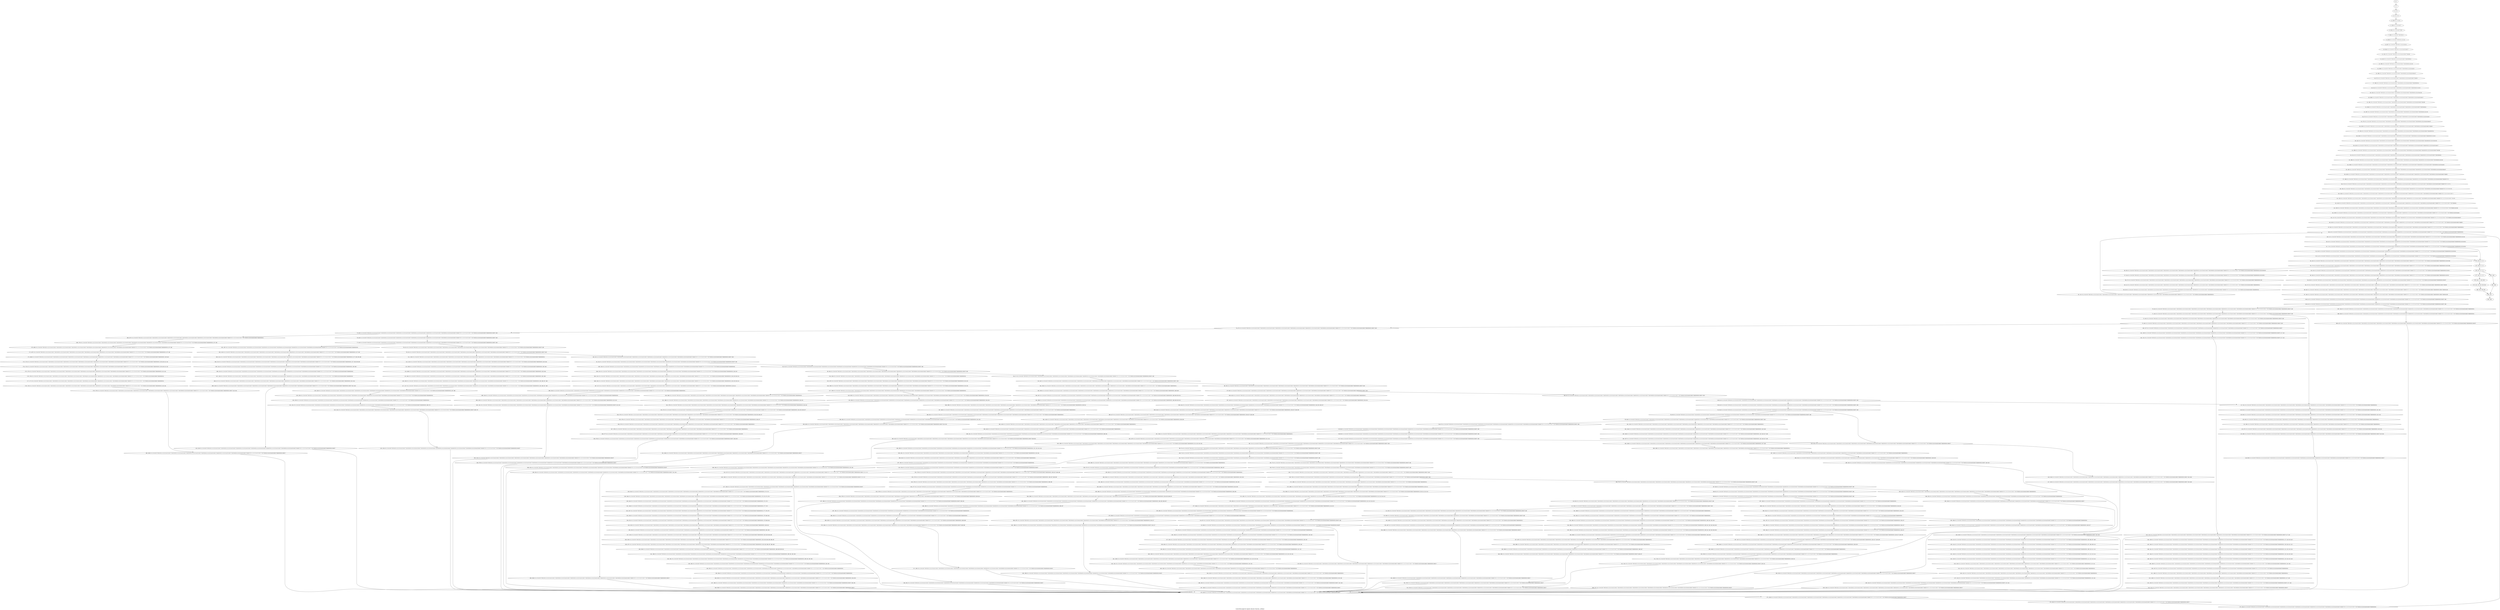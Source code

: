 digraph G {
graph [label="Control-flow-graph for register allocator (function _strftime)"]
0[label="0, 0: "];
1[label="1, 1: "];
2[label="2, 2: 0 1 "];
3[label="3, 3: 0 1 2 3 "];
4[label="4, 329: 0 1 2 3 4 5 "];
5[label="5, 330: 0 1 2 3 4 5 6 7 "];
6[label="6, 341: 0 1 2 3 4 5 6 7 8 9 "];
7[label="7, 336: 0 1 2 3 4 5 6 7 8 9 10 11 "];
8[label="8, 356: 0 1 2 3 4 5 6 7 8 9 10 11 12 13 "];
9[label="9, 367: 0 1 2 3 4 5 6 7 8 9 10 11 12 13 14 15 "];
10[label="10, 362: 0 1 2 3 4 5 6 7 8 9 10 11 12 13 14 15 16 17 "];
11[label="11, 412: 0 1 2 3 4 5 6 7 8 9 10 11 12 13 14 15 16 17 18 19 "];
12[label="12, 415: 0 1 2 3 4 5 6 7 8 9 10 11 12 13 14 15 16 17 18 19 20 21 "];
13[label="13, 393: 0 1 2 3 4 5 6 7 8 9 10 11 12 13 14 15 16 17 18 19 20 21 22 23 "];
14[label="14, 396: 0 1 2 3 4 5 6 7 8 9 10 11 12 13 14 15 16 17 18 19 20 21 22 23 24 25 "];
15[label="15, 383: 0 1 2 3 4 5 6 7 8 9 10 11 12 13 14 15 16 17 18 19 20 21 22 23 24 25 26 27 "];
16[label="16, 371: 0 1 2 3 4 5 6 7 8 9 10 11 12 13 14 15 16 17 18 19 20 21 22 23 24 25 26 27 28 29 "];
17[label="17, 345: 0 1 2 3 4 5 6 7 8 9 10 11 12 13 14 15 16 17 18 19 20 21 22 23 24 25 26 27 28 29 30 31 "];
18[label="18, 312: 0 1 2 3 4 5 6 7 8 9 10 11 12 13 14 15 16 17 18 19 20 21 22 23 24 25 26 27 28 29 30 31 32 33 "];
19[label="19, 314: 0 1 2 3 4 5 6 7 8 9 10 11 12 13 14 15 16 17 18 19 20 21 22 23 24 25 26 27 28 29 30 31 32 33 34 35 "];
20[label="20, 298: 0 1 2 3 4 5 6 7 8 9 10 11 12 13 14 15 16 17 18 19 20 21 22 23 24 25 26 27 28 29 30 31 32 33 34 35 36 37 "];
21[label="21, 301: 0 1 2 3 4 5 6 7 8 9 10 11 12 13 14 15 16 17 18 19 20 21 22 23 24 25 26 27 28 29 30 31 32 33 34 35 36 37 38 39 "];
22[label="22, 284: 0 1 2 3 4 5 6 7 8 9 10 11 12 13 14 15 16 17 18 19 20 21 22 23 24 25 26 27 28 29 30 31 32 33 34 35 36 37 38 39 40 41 "];
23[label="23, 287: 0 1 2 3 4 5 6 7 8 9 10 11 12 13 14 15 16 17 18 19 20 21 22 23 24 25 26 27 28 29 30 31 32 33 34 35 36 37 38 39 40 41 42 43 "];
24[label="24, 271: 0 1 2 3 4 5 6 7 8 9 10 11 12 13 14 15 16 17 18 19 20 21 22 23 24 25 26 27 28 29 30 31 32 33 34 35 36 37 38 39 40 41 42 43 44 45 "];
25[label="25, 273: 0 1 2 3 4 5 6 7 8 9 10 11 12 13 14 15 16 17 18 19 20 21 22 23 24 25 26 27 28 29 30 31 32 33 34 35 36 37 38 39 40 41 42 43 44 45 46 47 "];
26[label="26, 259: 0 1 2 3 4 5 6 7 8 9 10 11 12 13 14 15 16 17 18 19 20 21 22 23 24 25 26 27 28 29 30 31 32 33 34 35 36 37 38 39 40 41 42 43 44 45 46 47 48 49 "];
27[label="27, 235: 0 1 2 3 4 5 6 7 8 9 10 11 12 13 14 15 16 17 18 19 20 21 22 23 24 25 26 27 28 29 30 31 32 33 34 35 36 37 38 39 40 41 42 43 44 45 46 47 48 49 50 51 "];
28[label="28, 236: 0 1 2 3 4 5 6 7 8 9 10 11 12 13 14 15 16 17 18 19 20 21 22 23 24 25 26 27 28 29 30 31 32 33 34 35 36 37 38 39 40 41 42 43 44 45 46 47 48 49 50 51 52 53 "];
29[label="29, 222: 0 1 2 3 4 5 6 7 8 9 10 11 12 13 14 15 16 17 18 19 20 21 22 23 24 25 26 27 28 29 30 31 32 33 34 35 36 37 38 39 40 41 42 43 44 45 46 47 48 49 50 51 52 53 54 55 "];
30[label="30, 225: 0 1 2 3 4 5 6 7 8 9 10 11 12 13 14 15 16 17 18 19 20 21 22 23 24 25 26 27 28 29 30 31 32 33 34 35 36 37 38 39 40 41 42 43 44 45 46 47 48 49 50 51 52 53 54 55 56 57 "];
31[label="31, 209: 0 1 2 3 4 5 6 7 8 9 10 11 12 13 14 15 16 17 18 19 20 21 22 23 24 25 26 27 28 29 30 31 32 33 34 35 36 37 38 39 40 41 42 43 44 45 46 47 48 49 50 51 52 53 54 55 56 57 58 59 "];
32[label="32, 211: 0 1 2 3 4 5 6 7 8 9 10 11 12 13 14 15 16 17 18 19 20 21 22 23 24 25 26 27 28 29 30 31 32 33 34 35 36 37 38 39 40 41 42 43 44 45 46 47 48 49 50 51 52 53 54 55 56 57 58 59 60 61 "];
33[label="33, 196: 0 1 2 3 4 5 6 7 8 9 10 11 12 13 14 15 16 17 18 19 20 21 22 23 24 25 26 27 28 29 30 31 32 33 34 35 36 37 38 39 40 41 42 43 44 45 46 47 48 49 50 51 52 53 54 55 56 57 58 59 60 61 62 63 "];
34[label="34, 198: 0 1 2 3 4 5 6 7 8 9 10 11 12 13 14 15 16 17 18 19 20 21 22 23 24 25 26 27 28 29 30 31 32 33 34 35 36 37 38 39 40 41 42 43 44 45 46 47 48 49 50 51 52 53 54 55 56 57 58 59 60 61 62 63 64 65 "];
35[label="35, 183: 0 1 2 3 4 5 6 7 8 9 10 11 12 13 14 15 16 17 18 19 20 21 22 23 24 25 26 27 28 29 30 31 32 33 34 35 36 37 38 39 40 41 42 43 44 45 46 47 48 49 50 51 52 53 54 55 56 57 58 59 60 61 62 63 64 65 66 67 "];
36[label="36, 185: 0 1 2 3 4 5 6 7 8 9 10 11 12 13 14 15 16 17 18 19 20 21 22 23 24 25 26 27 28 29 30 31 32 33 34 35 36 37 38 39 40 41 42 43 44 45 46 47 48 49 50 51 52 53 54 55 56 57 58 59 60 61 62 63 64 65 66 67 68 69 "];
37[label="37, 169: 0 1 2 3 4 5 6 7 8 9 10 11 12 13 14 15 16 17 18 19 20 21 22 23 24 25 26 27 28 29 30 31 32 33 34 35 36 37 38 39 40 41 42 43 44 45 46 47 48 49 50 51 52 53 54 55 56 57 58 59 60 61 62 63 64 65 66 67 68 69 70 71 "];
38[label="38, 172: 0 1 2 3 4 5 6 7 8 9 10 11 12 13 14 15 16 17 18 19 20 21 22 23 24 25 26 27 28 29 30 31 32 33 34 35 36 37 38 39 40 41 42 43 44 45 46 47 48 49 50 51 52 53 54 55 56 57 58 59 60 61 62 63 64 65 66 67 68 69 70 71 72 73 "];
39[label="39, 155: 0 1 2 3 4 5 6 7 8 9 10 11 12 13 14 15 16 17 18 19 20 21 22 23 24 25 26 27 28 29 30 31 32 33 34 35 36 37 38 39 40 41 42 43 44 45 46 47 48 49 50 51 52 53 54 55 56 57 58 59 60 61 62 63 64 65 66 67 68 69 70 71 72 73 74 75 "];
40[label="40, 158: 0 1 2 3 4 5 6 7 8 9 10 11 12 13 14 15 16 17 18 19 20 21 22 23 24 25 26 27 28 29 30 31 32 33 34 35 36 37 38 39 40 41 42 43 44 45 46 47 48 49 50 51 52 53 54 55 56 57 58 59 60 61 62 63 64 65 66 67 68 69 70 71 72 73 74 75 76 77 "];
41[label="41, 135: 0 1 2 3 4 5 6 7 8 9 10 11 12 13 14 15 16 17 18 19 20 21 22 23 24 25 26 27 28 29 30 31 32 33 34 35 36 37 38 39 40 41 42 43 44 45 46 47 48 49 50 51 52 53 54 55 56 57 58 59 60 61 62 63 64 65 66 67 68 69 70 71 72 73 74 75 76 77 78 79 "];
42[label="42, 143: 0 1 2 3 4 5 6 7 8 9 10 11 12 13 14 15 16 17 18 19 20 21 22 23 24 25 26 27 28 29 30 31 32 33 34 35 36 37 38 39 40 41 42 43 44 45 46 47 48 49 50 51 52 53 54 55 56 57 58 59 60 61 62 63 64 65 66 67 68 69 70 71 72 73 74 75 76 77 78 79 80 81 "];
43[label="43, 129: 0 1 2 3 4 5 6 7 8 9 10 11 12 13 14 15 16 17 18 19 20 21 22 23 24 25 26 27 28 29 30 31 32 33 34 35 36 37 38 39 40 41 42 43 44 45 46 47 48 49 50 51 52 53 54 55 56 57 58 59 60 61 62 63 64 65 66 67 68 69 70 71 72 73 74 75 76 77 78 79 80 81 82 83 "];
44[label="44, 109: 0 1 2 3 4 5 6 7 8 9 10 11 12 13 14 15 16 17 18 19 20 21 22 23 24 25 26 27 28 29 30 31 32 33 34 35 36 37 38 39 40 41 42 43 44 45 46 47 48 49 50 51 52 53 54 55 56 57 58 59 60 61 62 63 64 65 66 67 68 69 70 71 72 73 74 75 76 77 78 79 80 81 82 83 84 85 "];
45[label="45, 117: 0 1 2 3 4 5 6 7 8 9 10 11 12 13 14 15 16 17 18 19 20 21 22 23 24 25 26 27 28 29 30 31 32 33 34 35 36 37 38 39 40 41 42 43 44 45 46 47 48 49 50 51 52 53 54 55 56 57 58 59 60 61 62 63 64 65 66 67 68 69 70 71 72 73 74 75 76 77 78 79 80 81 82 83 84 85 86 87 "];
46[label="46, 103: 0 1 2 3 4 5 6 7 8 9 10 11 12 13 14 15 16 17 18 19 20 21 22 23 24 25 26 27 28 29 30 31 32 33 34 35 36 37 38 39 40 41 42 43 44 45 46 47 48 49 50 51 52 53 54 55 56 57 58 59 60 61 62 63 64 65 66 67 68 69 70 71 72 73 74 75 76 77 78 79 80 81 82 83 84 85 86 87 88 89 "];
47[label="47, 92: 0 1 2 3 4 5 6 7 8 9 10 11 12 13 14 15 16 17 18 19 20 21 22 23 24 25 26 27 28 29 30 31 32 33 34 35 36 37 38 39 40 41 42 43 44 45 46 47 48 49 50 51 52 53 54 55 56 57 58 59 60 61 62 63 64 65 66 67 68 69 70 71 72 73 74 75 76 77 78 79 80 81 82 83 84 85 86 87 88 89 90 91 "];
48[label="48, 4: 0 1 2 3 4 5 6 7 8 9 10 11 12 13 14 15 16 17 18 19 20 21 22 23 24 25 26 27 28 29 30 31 32 33 34 35 36 37 38 39 40 41 42 43 44 45 46 47 48 49 50 51 52 53 54 55 56 57 58 59 60 61 62 63 64 65 66 67 68 69 70 71 72 73 74 75 76 77 78 79 80 81 82 83 84 85 86 87 88 89 90 91 "];
49[label="49, 5: 0 1 2 3 4 5 6 7 8 9 10 11 12 13 14 15 16 17 18 19 20 21 22 23 24 25 26 27 28 29 30 31 32 33 34 35 36 37 38 39 40 41 42 43 44 45 46 47 48 49 50 51 52 53 54 55 56 57 58 59 60 61 62 63 64 65 66 67 68 69 70 71 72 73 74 75 76 77 78 79 80 81 82 83 84 85 86 87 88 89 90 91 92 93 "];
50[label="50, 6: 0 1 2 3 4 5 6 7 8 9 10 11 12 13 14 15 16 17 18 19 20 21 22 23 24 25 26 27 28 29 30 31 32 33 34 35 36 37 38 39 40 41 42 43 44 45 46 47 48 49 50 51 52 53 54 55 56 57 58 59 60 61 62 63 64 65 66 67 68 69 70 71 72 73 74 75 76 77 78 79 80 81 82 83 84 85 86 87 88 89 90 91 92 93 94 "];
51[label="51, 7: 0 1 2 3 4 5 6 7 8 9 10 11 12 13 14 15 16 17 18 19 20 21 22 23 24 25 26 27 28 29 30 31 32 33 34 35 36 37 38 39 40 41 42 43 44 45 46 47 48 49 50 51 52 53 54 55 56 57 58 59 60 61 62 63 64 65 66 67 68 69 70 71 72 73 74 75 76 77 78 79 80 81 82 83 84 85 86 87 88 89 90 91 92 93 94 "];
52[label="52, 10: 0 1 2 3 4 5 6 7 8 9 10 11 12 13 14 15 16 17 18 19 20 21 22 23 24 25 26 27 28 29 30 31 32 33 34 35 36 37 38 39 40 41 42 43 44 45 46 47 48 49 50 51 52 53 54 55 56 57 58 59 60 61 62 63 64 65 66 67 68 69 70 71 72 73 74 75 76 77 78 79 80 81 82 83 84 85 86 87 88 89 90 91 92 93 94 "];
53[label="53, 11: 0 1 2 3 4 5 6 7 8 9 10 11 12 13 14 15 16 17 18 19 20 21 22 23 24 25 26 27 28 29 30 31 32 33 34 35 36 37 38 39 40 41 42 43 44 45 46 47 48 49 50 51 52 53 54 55 56 57 58 59 60 61 62 63 64 65 66 67 68 69 70 71 72 73 74 75 76 77 78 79 80 81 82 83 84 85 86 87 88 89 90 91 92 93 94 "];
54[label="54, 16: 0 1 2 3 4 5 6 7 8 9 10 11 12 13 14 15 16 17 18 19 20 21 22 23 24 25 26 27 28 29 30 31 32 33 34 35 36 37 38 39 40 41 42 43 44 45 46 47 48 49 50 51 52 53 54 55 56 57 58 59 60 61 62 63 64 65 66 67 68 69 70 71 72 73 74 75 76 77 78 79 80 81 82 83 84 85 86 87 88 89 90 91 92 93 94 "];
55[label="55, 17: 0 1 2 3 4 5 6 7 8 9 10 11 12 13 14 15 16 17 18 19 20 21 22 23 24 25 26 27 28 29 30 31 32 33 34 35 36 37 38 39 40 41 42 43 44 45 46 47 48 49 50 51 52 53 54 55 56 57 58 59 60 61 62 63 64 65 66 67 68 69 70 71 72 73 74 75 76 77 78 79 80 81 82 83 84 85 86 87 88 89 90 91 92 93 94 "];
56[label="56, 26: 0 1 2 3 4 5 6 7 8 9 10 11 12 13 14 15 16 17 18 19 20 21 22 23 24 25 26 27 28 29 30 31 32 33 34 35 36 37 38 39 40 41 42 43 44 45 46 47 48 49 50 51 52 53 54 55 56 57 58 59 60 61 62 63 64 65 66 67 68 69 70 71 72 73 74 75 76 77 78 79 80 81 82 83 84 85 86 87 88 89 90 91 92 93 94 95 "];
57[label="57, 24: 0 1 2 3 4 5 6 7 8 9 10 11 12 13 14 15 16 17 18 19 20 21 22 23 24 25 26 27 28 29 30 31 32 33 34 35 36 37 38 39 40 41 42 43 44 45 46 47 48 49 50 51 52 53 54 55 56 57 58 59 60 61 62 63 64 65 66 67 68 69 70 71 72 73 74 75 76 77 78 79 80 81 82 83 84 85 86 87 88 89 90 91 92 93 95 "];
58[label="58, 27: 0 1 2 3 4 5 6 7 8 9 10 11 12 13 14 15 16 17 18 19 20 21 22 23 24 25 26 27 28 29 30 31 32 33 34 35 36 37 38 39 40 41 42 43 44 45 46 47 48 49 50 51 52 53 54 55 56 57 58 59 60 61 62 63 64 65 66 67 68 69 70 71 72 73 74 75 76 77 78 79 80 81 82 83 84 85 86 87 88 89 90 91 95 "];
59[label="59, 21: 0 1 2 3 4 5 6 7 8 9 10 11 12 13 14 15 16 17 18 19 20 21 22 23 24 25 26 27 28 29 30 31 32 33 34 35 36 37 38 39 40 41 42 43 44 45 46 47 48 49 50 51 52 53 54 55 56 57 58 59 60 61 62 63 64 65 66 67 68 69 70 71 72 73 74 75 76 77 78 79 80 81 82 83 84 85 86 87 88 89 90 91 "];
60[label="60, 29: 0 1 2 3 4 5 6 7 8 9 10 11 12 13 14 15 16 17 18 19 20 21 22 23 24 25 26 27 28 29 30 31 32 33 34 35 36 37 38 39 40 41 42 43 44 45 46 47 48 49 50 51 52 53 54 55 56 57 58 59 60 61 62 63 64 65 66 67 68 69 70 71 72 73 74 75 76 77 78 79 80 81 82 83 84 85 86 87 88 89 90 91 "];
61[label="61, 31: 0 1 2 3 4 5 6 7 8 9 10 11 12 13 14 15 16 17 18 19 20 21 22 23 24 25 26 27 28 29 30 31 32 33 34 35 36 37 38 39 40 41 42 43 44 45 46 47 48 49 50 51 52 53 54 55 56 57 58 59 60 61 62 63 64 65 66 67 68 69 70 71 72 73 74 75 76 77 78 79 80 81 82 83 84 85 86 87 88 89 90 91 "];
62[label="62, 32: 0 1 2 3 4 5 6 7 8 9 10 11 12 13 14 15 16 17 18 19 20 21 22 23 24 25 26 27 28 29 30 31 32 33 34 35 36 37 38 39 40 41 42 43 44 45 46 47 48 49 50 51 52 53 54 55 56 57 58 59 60 61 62 63 64 65 66 67 68 69 70 71 72 73 74 75 76 77 78 79 80 81 82 83 84 85 86 87 88 89 90 91 92 93 "];
63[label="63, 34: 0 1 2 3 4 5 6 7 8 9 10 11 12 13 14 15 16 17 18 19 20 21 22 23 24 25 26 27 28 29 30 31 32 33 34 35 36 37 38 39 40 41 42 43 44 45 46 47 48 49 50 51 52 53 54 55 56 57 58 59 60 61 62 63 64 65 66 67 68 69 70 71 72 73 74 75 76 77 78 79 80 81 82 83 84 85 86 87 88 89 90 91 92 93 "];
64[label="64, 36: 0 1 2 3 4 5 6 7 8 9 10 11 12 13 14 15 16 17 18 19 20 21 22 23 24 25 26 27 28 29 30 31 32 33 34 35 36 37 38 39 40 41 42 43 44 45 46 47 48 49 50 51 52 53 54 55 56 57 58 59 60 61 62 63 64 65 66 67 68 69 70 71 72 73 74 75 76 77 78 79 80 81 82 83 84 85 86 87 88 89 90 91 96 97 "];
65[label="65, 37: 0 1 2 3 4 5 6 7 8 9 10 11 12 13 14 15 16 17 18 19 20 21 22 23 24 25 26 27 28 29 30 31 32 33 34 35 36 37 38 39 40 41 42 43 44 45 46 47 48 49 50 51 52 53 54 55 56 57 58 59 60 61 62 63 64 65 66 67 68 69 70 71 72 73 74 75 76 77 78 79 80 81 82 83 84 85 86 87 88 89 90 91 96 97 98 99 "];
66[label="66, 40: 0 1 2 3 4 5 6 7 8 9 10 11 12 13 14 15 16 17 18 19 20 21 22 23 24 25 26 27 28 29 30 31 32 33 34 35 36 37 38 39 40 41 42 43 44 45 46 47 48 49 50 51 52 53 54 55 56 57 58 59 60 61 62 63 64 65 66 67 68 69 70 71 72 73 74 75 76 77 78 79 80 81 82 83 84 85 86 87 88 89 90 91 96 97 98 99 100 "];
67[label="67, 38: 0 1 2 3 4 5 6 7 8 9 10 11 12 13 14 15 16 17 18 19 20 21 22 23 24 25 26 27 28 29 30 31 32 33 34 35 36 37 38 39 40 41 42 43 44 45 46 47 48 49 50 51 52 53 54 55 56 57 58 59 60 61 62 63 64 65 66 67 68 69 70 71 72 73 74 75 76 77 78 79 80 81 82 83 84 85 86 87 88 89 90 91 96 97 98 99 100 "];
68[label="68, 41: 0 1 2 3 4 5 6 7 8 9 10 11 12 13 14 15 16 17 18 19 20 21 22 23 24 25 26 27 28 29 30 31 32 33 34 35 36 37 38 39 40 41 42 43 44 45 46 47 48 49 50 51 52 53 54 55 56 57 58 59 60 61 62 63 64 65 66 67 68 69 70 71 72 73 74 75 76 77 78 79 80 81 82 83 84 85 86 87 88 89 90 91 96 97 100 "];
69[label="69, 42: 0 1 2 3 4 5 6 7 8 9 10 11 12 13 14 15 16 17 18 19 20 21 22 23 24 25 26 27 28 29 30 31 32 33 34 35 36 37 38 39 40 41 42 43 44 45 46 47 48 49 50 51 52 53 54 55 56 57 58 59 60 61 62 63 64 65 66 67 68 69 70 71 72 73 74 75 76 77 78 79 80 81 82 83 84 85 86 87 88 89 90 91 96 97 100 "];
70[label="70, 43: 0 1 2 3 4 5 6 7 8 9 10 11 12 13 14 15 16 17 18 19 20 21 22 23 24 25 26 27 28 29 30 31 32 33 34 35 36 37 38 39 40 41 42 43 44 45 46 47 48 49 50 51 52 53 54 55 56 57 58 59 60 61 62 63 64 65 66 67 68 69 70 71 72 73 74 75 76 77 78 79 80 81 82 83 84 85 86 87 88 89 90 91 96 97 100 "];
71[label="71, 44: 0 1 2 3 4 5 6 7 8 9 10 11 12 13 14 15 16 17 18 19 20 21 22 23 24 25 26 27 28 29 30 31 32 33 34 35 36 37 38 39 40 41 42 43 44 45 46 47 48 49 50 51 52 53 54 55 56 57 58 59 60 61 62 63 64 65 66 67 68 69 70 71 72 73 74 75 76 77 78 79 80 81 82 83 84 85 86 87 88 89 90 91 96 97 100 "];
72[label="72, 45: 0 1 2 3 4 5 6 7 8 9 10 11 12 13 14 15 16 17 18 19 20 21 22 23 24 25 26 27 28 29 30 31 32 33 34 35 36 37 38 39 40 41 42 43 44 45 46 47 48 49 50 51 52 53 54 55 56 57 58 59 60 61 62 63 64 65 66 67 68 69 70 71 72 73 74 75 76 77 78 79 80 81 82 83 84 85 86 87 88 89 90 91 96 97 100 "];
73[label="73, 46: 0 1 2 3 4 5 6 7 8 9 10 11 12 13 14 15 16 17 18 19 20 21 22 23 24 25 26 27 28 29 30 31 32 33 34 35 36 37 38 39 40 41 42 43 44 45 46 47 48 49 50 51 52 53 54 55 56 57 58 59 60 61 62 63 64 65 66 67 68 69 70 71 72 73 74 75 76 77 78 79 80 81 82 83 84 85 86 87 88 89 90 91 96 97 100 "];
74[label="74, 47: 0 1 2 3 4 5 6 7 8 9 10 11 12 13 14 15 16 17 18 19 20 21 22 23 24 25 26 27 28 29 30 31 32 33 34 35 36 37 38 39 40 41 42 43 44 45 46 47 48 49 50 51 52 53 54 55 56 57 58 59 60 61 62 63 64 65 66 67 68 69 70 71 72 73 74 75 76 77 78 79 80 81 82 83 84 85 86 87 88 89 90 91 96 97 100 "];
75[label="75, 48: 0 1 2 3 4 5 6 7 8 9 10 11 12 13 14 15 16 17 18 19 20 21 22 23 24 25 26 27 28 29 30 31 32 33 34 35 36 37 38 39 40 41 42 43 44 45 46 47 48 49 50 51 52 53 54 55 56 57 58 59 60 61 62 63 64 65 66 67 68 69 70 71 72 73 74 75 76 77 78 79 80 81 82 83 84 85 86 87 88 89 90 91 96 97 100 "];
76[label="76, 49: 0 1 2 3 4 5 6 7 8 9 10 11 12 13 14 15 16 17 18 19 20 21 22 23 24 25 26 27 28 29 30 31 32 33 34 35 36 37 38 39 40 41 42 43 44 45 46 47 48 49 50 51 52 53 54 55 56 57 58 59 60 61 62 63 64 65 66 67 68 69 70 71 72 73 74 75 76 77 78 79 80 81 82 83 84 85 86 87 88 89 90 91 96 97 100 "];
77[label="77, 50: 0 1 2 3 4 5 6 7 8 9 10 11 12 13 14 15 16 17 18 19 20 21 22 23 24 25 26 27 28 29 30 31 32 33 34 35 36 37 38 39 40 41 42 43 44 45 46 47 48 49 50 51 52 53 54 55 56 57 58 59 60 61 62 63 64 65 66 67 68 69 70 71 72 73 74 75 76 77 78 79 80 81 82 83 84 85 86 87 88 89 90 91 96 97 100 "];
78[label="78, 51: 0 1 2 3 4 5 6 7 8 9 10 11 12 13 14 15 16 17 18 19 20 21 22 23 24 25 26 27 28 29 30 31 32 33 34 35 36 37 38 39 40 41 42 43 44 45 46 47 48 49 50 51 52 53 54 55 56 57 58 59 60 61 62 63 64 65 66 67 68 69 70 71 72 73 74 75 76 77 78 79 80 81 82 83 84 85 86 87 88 89 90 91 96 97 100 "];
79[label="79, 52: 0 1 2 3 4 5 6 7 8 9 10 11 12 13 14 15 16 17 18 19 20 21 22 23 24 25 26 27 28 29 30 31 32 33 34 35 36 37 38 39 40 41 42 43 44 45 46 47 48 49 50 51 52 53 54 55 56 57 58 59 60 61 62 63 64 65 66 67 68 69 70 71 72 73 74 75 76 77 78 79 80 81 82 83 84 85 86 87 88 89 90 91 96 97 100 "];
80[label="80, 53: 0 1 2 3 4 5 6 7 8 9 10 11 12 13 14 15 16 17 18 19 20 21 22 23 24 25 26 27 28 29 30 31 32 33 34 35 36 37 38 39 40 41 42 43 44 45 46 47 48 49 50 51 52 53 54 55 56 57 58 59 60 61 62 63 64 65 66 67 68 69 70 71 72 73 74 75 76 77 78 79 80 81 82 83 84 85 86 87 88 89 90 91 96 97 100 "];
81[label="81, 54: 0 1 2 3 4 5 6 7 8 9 10 11 12 13 14 15 16 17 18 19 20 21 22 23 24 25 26 27 28 29 30 31 32 33 34 35 36 37 38 39 40 41 42 43 44 45 46 47 48 49 50 51 52 53 54 55 56 57 58 59 60 61 62 63 64 65 66 67 68 69 70 71 72 73 74 75 76 77 78 79 80 81 82 83 84 85 86 87 88 89 90 91 96 97 100 "];
82[label="82, 55: 0 1 2 3 4 5 6 7 8 9 10 11 12 13 14 15 16 17 18 19 20 21 22 23 24 25 26 27 28 29 30 31 32 33 34 35 36 37 38 39 40 41 42 43 44 45 46 47 48 49 50 51 52 53 54 55 56 57 58 59 60 61 62 63 64 65 66 67 68 69 70 71 72 73 74 75 76 77 78 79 80 81 82 83 84 85 86 87 88 89 90 91 96 97 100 "];
83[label="83, 56: 0 1 2 3 4 5 6 7 8 9 10 11 12 13 14 15 16 17 18 19 20 21 22 23 24 25 26 27 28 29 30 31 32 33 34 35 36 37 38 39 40 41 42 43 44 45 46 47 48 49 50 51 52 53 54 55 56 57 58 59 60 61 62 63 64 65 66 67 68 69 70 71 72 73 74 75 76 77 78 79 80 81 82 83 84 85 86 87 88 89 90 91 96 97 100 "];
84[label="84, 57: 0 1 2 3 4 5 6 7 8 9 10 11 12 13 14 15 16 17 18 19 20 21 22 23 24 25 26 27 28 29 30 31 32 33 34 35 36 37 38 39 40 41 42 43 44 45 46 47 48 49 50 51 52 53 54 55 56 57 58 59 60 61 62 63 64 65 66 67 68 69 70 71 72 73 74 75 76 77 78 79 80 81 82 83 84 85 86 87 88 89 90 91 96 97 100 "];
85[label="85, 58: 0 1 2 3 4 5 6 7 8 9 10 11 12 13 14 15 16 17 18 19 20 21 22 23 24 25 26 27 28 29 30 31 32 33 34 35 36 37 38 39 40 41 42 43 44 45 46 47 48 49 50 51 52 53 54 55 56 57 58 59 60 61 62 63 64 65 66 67 68 69 70 71 72 73 74 75 76 77 78 79 80 81 82 83 84 85 86 87 88 89 90 91 96 97 100 "];
86[label="86, 59: 0 1 2 3 4 5 6 7 8 9 10 11 12 13 14 15 16 17 18 19 20 21 22 23 24 25 26 27 28 29 30 31 32 33 34 35 36 37 38 39 40 41 42 43 44 45 46 47 48 49 50 51 52 53 54 55 56 57 58 59 60 61 62 63 64 65 66 67 68 69 70 71 72 73 74 75 76 77 78 79 80 81 82 83 84 85 86 87 88 89 90 91 96 97 100 "];
87[label="87, 60: 0 1 2 3 4 5 6 7 8 9 10 11 12 13 14 15 16 17 18 19 20 21 22 23 24 25 26 27 28 29 30 31 32 33 34 35 36 37 38 39 40 41 42 43 44 45 46 47 48 49 50 51 52 53 54 55 56 57 58 59 60 61 62 63 64 65 66 67 68 69 70 71 72 73 74 75 76 77 78 79 80 81 82 83 84 85 86 87 88 89 90 91 96 97 100 "];
88[label="88, 61: 0 1 2 3 4 5 6 7 8 9 10 11 12 13 14 15 16 17 18 19 20 21 22 23 24 25 26 27 28 29 30 31 32 33 34 35 36 37 38 39 40 41 42 43 44 45 46 47 48 49 50 51 52 53 54 55 56 57 58 59 60 61 62 63 64 65 66 67 68 69 70 71 72 73 74 75 76 77 78 79 80 81 82 83 84 85 86 87 88 89 90 91 96 97 100 "];
89[label="89, 62: 0 1 2 3 4 5 6 7 8 9 10 11 12 13 14 15 16 17 18 19 20 21 22 23 24 25 26 27 28 29 30 31 32 33 34 35 36 37 38 39 40 41 42 43 44 45 46 47 48 49 50 51 52 53 54 55 56 57 58 59 60 61 62 63 64 65 66 67 68 69 70 71 72 73 74 75 76 77 78 79 80 81 82 83 84 85 86 87 88 89 90 91 96 97 100 "];
90[label="90, 63: 0 1 2 3 4 5 6 7 8 9 10 11 12 13 14 15 16 17 18 19 20 21 22 23 24 25 26 27 28 29 30 31 32 33 34 35 36 37 38 39 40 41 42 43 44 45 46 47 48 49 50 51 52 53 54 55 56 57 58 59 60 61 62 63 64 65 66 67 68 69 70 71 72 73 74 75 76 77 78 79 80 81 82 83 84 85 86 87 88 89 90 91 96 97 100 "];
91[label="91, 64: 0 1 2 3 4 5 6 7 8 9 10 11 12 13 14 15 16 17 18 19 20 21 22 23 24 25 26 27 28 29 30 31 32 33 34 35 36 37 38 39 40 41 42 43 44 45 46 47 48 49 50 51 52 53 54 55 56 57 58 59 60 61 62 63 64 65 66 67 68 69 70 71 72 73 74 75 76 77 78 79 80 81 82 83 84 85 86 87 88 89 90 91 96 97 100 "];
92[label="92, 65: 0 1 2 3 4 5 6 7 8 9 10 11 12 13 14 15 16 17 18 19 20 21 22 23 24 25 26 27 28 29 30 31 32 33 34 35 36 37 38 39 40 41 42 43 44 45 46 47 48 49 50 51 52 53 54 55 56 57 58 59 60 61 62 63 64 65 66 67 68 69 70 71 72 73 74 75 76 77 78 79 80 81 82 83 84 85 86 87 88 89 90 91 96 97 100 "];
93[label="93, 66: 0 1 2 3 4 5 6 7 8 9 10 11 12 13 14 15 16 17 18 19 20 21 22 23 24 25 26 27 28 29 30 31 32 33 34 35 36 37 38 39 40 41 42 43 44 45 46 47 48 49 50 51 52 53 54 55 56 57 58 59 60 61 62 63 64 65 66 67 68 69 70 71 72 73 74 75 76 77 78 79 80 81 82 83 84 85 86 87 88 89 90 91 96 97 100 "];
94[label="94, 67: 0 1 2 3 4 5 6 7 8 9 10 11 12 13 14 15 16 17 18 19 20 21 22 23 24 25 26 27 28 29 30 31 32 33 34 35 36 37 38 39 40 41 42 43 44 45 46 47 48 49 50 51 52 53 54 55 56 57 58 59 60 61 62 63 64 65 66 67 68 69 70 71 72 73 74 75 76 77 78 79 80 81 82 83 84 85 86 87 88 89 90 91 96 97 100 "];
95[label="95, 68: 0 1 2 3 4 5 6 7 8 9 10 11 12 13 14 15 16 17 18 19 20 21 22 23 24 25 26 27 28 29 30 31 32 33 34 35 36 37 38 39 40 41 42 43 44 45 46 47 48 49 50 51 52 53 54 55 56 57 58 59 60 61 62 63 64 65 66 67 68 69 70 71 72 73 74 75 76 77 78 79 80 81 82 83 84 85 86 87 88 89 90 91 96 97 100 "];
96[label="96, 69: 0 1 2 3 4 5 6 7 8 9 10 11 12 13 14 15 16 17 18 19 20 21 22 23 24 25 26 27 28 29 30 31 32 33 34 35 36 37 38 39 40 41 42 43 44 45 46 47 48 49 50 51 52 53 54 55 56 57 58 59 60 61 62 63 64 65 66 67 68 69 70 71 72 73 74 75 76 77 78 79 80 81 82 83 84 85 86 87 88 89 90 91 96 97 100 "];
97[label="97, 70: 0 1 2 3 4 5 6 7 8 9 10 11 12 13 14 15 16 17 18 19 20 21 22 23 24 25 26 27 28 29 30 31 32 33 34 35 36 37 38 39 40 41 42 43 44 45 46 47 48 49 50 51 52 53 54 55 56 57 58 59 60 61 62 63 64 65 66 67 68 69 70 71 72 73 74 75 76 77 78 79 80 81 82 83 84 85 86 87 88 89 90 91 96 97 100 "];
98[label="98, 71: 0 1 2 3 4 5 6 7 8 9 10 11 12 13 14 15 16 17 18 19 20 21 22 23 24 25 26 27 28 29 30 31 32 33 34 35 36 37 38 39 40 41 42 43 44 45 46 47 48 49 50 51 52 53 54 55 56 57 58 59 60 61 62 63 64 65 66 67 68 69 70 71 72 73 74 75 76 77 78 79 80 81 82 83 84 85 86 87 88 89 90 91 96 97 100 "];
99[label="99, 72: 0 1 2 3 4 5 6 7 8 9 10 11 12 13 14 15 16 17 18 19 20 21 22 23 24 25 26 27 28 29 30 31 32 33 34 35 36 37 38 39 40 41 42 43 44 45 46 47 48 49 50 51 52 53 54 55 56 57 58 59 60 61 62 63 64 65 66 67 68 69 70 71 72 73 74 75 76 77 78 79 80 81 82 83 84 85 86 87 88 89 90 91 96 97 100 "];
100[label="100, 73: 0 1 2 3 4 5 6 7 8 9 10 11 12 13 14 15 16 17 18 19 20 21 22 23 24 25 26 27 28 29 30 31 32 33 34 35 36 37 38 39 40 41 42 43 44 45 46 47 48 49 50 51 52 53 54 55 56 57 58 59 60 61 62 63 64 65 66 67 68 69 70 71 72 73 74 75 76 77 78 79 80 81 82 83 84 85 86 87 88 89 90 91 96 97 100 "];
101[label="101, 74: 0 1 2 3 4 5 6 7 8 9 10 11 12 13 14 15 16 17 18 19 20 21 22 23 24 25 26 27 28 29 30 31 32 33 34 35 36 37 38 39 40 41 42 43 44 45 46 47 48 49 50 51 52 53 54 55 56 57 58 59 60 61 62 63 64 65 66 67 68 69 70 71 72 73 74 75 76 77 78 79 80 81 82 83 84 85 86 87 88 89 90 91 96 97 100 "];
102[label="102, 75: 0 1 2 3 4 5 6 7 8 9 10 11 12 13 14 15 16 17 18 19 20 21 22 23 24 25 26 27 28 29 30 31 32 33 34 35 36 37 38 39 40 41 42 43 44 45 46 47 48 49 50 51 52 53 54 55 56 57 58 59 60 61 62 63 64 65 66 67 68 69 70 71 72 73 74 75 76 77 78 79 80 81 82 83 84 85 86 87 88 89 90 91 96 97 100 "];
103[label="103, 76: 0 1 2 3 4 5 6 7 8 9 10 11 12 13 14 15 16 17 18 19 20 21 22 23 24 25 26 27 28 29 30 31 32 33 34 35 36 37 38 39 40 41 42 43 44 45 46 47 48 49 50 51 52 53 54 55 56 57 58 59 60 61 62 63 64 65 66 67 68 69 70 71 72 73 74 75 76 77 78 79 80 81 82 83 84 85 86 87 88 89 90 91 96 97 100 "];
104[label="104, 77: 0 1 2 3 4 5 6 7 8 9 10 11 12 13 14 15 16 17 18 19 20 21 22 23 24 25 26 27 28 29 30 31 32 33 34 35 36 37 38 39 40 41 42 43 44 45 46 47 48 49 50 51 52 53 54 55 56 57 58 59 60 61 62 63 64 65 66 67 68 69 70 71 72 73 74 75 76 77 78 79 80 81 82 83 84 85 86 87 88 89 90 91 96 97 100 "];
105[label="105, 78: 0 1 2 3 4 5 6 7 8 9 10 11 12 13 14 15 16 17 18 19 20 21 22 23 24 25 26 27 28 29 30 31 32 33 34 35 36 37 38 39 40 41 42 43 44 45 46 47 48 49 50 51 52 53 54 55 56 57 58 59 60 61 62 63 64 65 66 67 68 69 70 71 72 73 74 75 76 77 78 79 80 81 82 83 84 85 86 87 88 89 90 91 96 97 100 "];
106[label="106, 79: 0 1 2 3 4 5 6 7 8 9 10 11 12 13 14 15 16 17 18 19 20 21 22 23 24 25 26 27 28 29 30 31 32 33 34 35 36 37 38 39 40 41 42 43 44 45 46 47 48 49 50 51 52 53 54 55 56 57 58 59 60 61 62 63 64 65 66 67 68 69 70 71 72 73 74 75 76 77 78 79 80 81 82 83 84 85 86 87 88 89 90 91 96 97 100 "];
107[label="107, 80: 0 1 2 3 4 5 6 7 8 9 10 11 12 13 14 15 16 17 18 19 20 21 22 23 24 25 26 27 28 29 30 31 32 33 34 35 36 37 38 39 40 41 42 43 44 45 46 47 48 49 50 51 52 53 54 55 56 57 58 59 60 61 62 63 64 65 66 67 68 69 70 71 72 73 74 75 76 77 78 79 80 81 82 83 84 85 86 87 88 89 90 91 96 97 100 "];
108[label="108, 81: 0 1 2 3 4 5 6 7 8 9 10 11 12 13 14 15 16 17 18 19 20 21 22 23 24 25 26 27 28 29 30 31 32 33 34 35 36 37 38 39 40 41 42 43 44 45 46 47 48 49 50 51 52 53 54 55 56 57 58 59 60 61 62 63 64 65 66 67 68 69 70 71 72 73 74 75 76 77 78 79 80 81 82 83 84 85 86 87 88 89 90 91 96 97 100 "];
109[label="109, 82: 0 1 2 3 4 5 6 7 8 9 10 11 12 13 14 15 16 17 18 19 20 21 22 23 24 25 26 27 28 29 30 31 32 33 34 35 36 37 38 39 40 41 42 43 44 45 46 47 48 49 50 51 52 53 54 55 56 57 58 59 60 61 62 63 64 65 66 67 68 69 70 71 72 73 74 75 76 77 78 79 80 81 82 83 84 85 86 87 88 89 90 91 96 97 100 "];
110[label="110, 83: 0 1 2 3 4 5 6 7 8 9 10 11 12 13 14 15 16 17 18 19 20 21 22 23 24 25 26 27 28 29 30 31 32 33 34 35 36 37 38 39 40 41 42 43 44 45 46 47 48 49 50 51 52 53 54 55 56 57 58 59 60 61 62 63 64 65 66 67 68 69 70 71 72 73 74 75 76 77 78 79 80 81 82 83 84 85 86 87 88 89 90 91 96 97 100 "];
111[label="111, 84: 0 1 2 3 4 5 6 7 8 9 10 11 12 13 14 15 16 17 18 19 20 21 22 23 24 25 26 27 28 29 30 31 32 33 34 35 36 37 38 39 40 41 42 43 44 45 46 47 48 49 50 51 52 53 54 55 56 57 58 59 60 61 62 63 64 65 66 67 68 69 70 71 72 73 74 75 76 77 78 79 80 81 82 83 84 85 86 87 88 89 90 91 96 97 100 "];
112[label="112, 85: 0 1 2 3 4 5 6 7 8 9 10 11 12 13 14 15 16 17 18 19 20 21 22 23 24 25 26 27 28 29 30 31 32 33 34 35 36 37 38 39 40 41 42 43 44 45 46 47 48 49 50 51 52 53 54 55 56 57 58 59 60 61 62 63 64 65 66 67 68 69 70 71 72 73 74 75 76 77 78 79 80 81 82 83 84 85 86 87 88 89 90 91 96 97 100 "];
113[label="113, 86: 0 1 2 3 4 5 6 7 8 9 10 11 12 13 14 15 16 17 18 19 20 21 22 23 24 25 26 27 28 29 30 31 32 33 34 35 36 37 38 39 40 41 42 43 44 45 46 47 48 49 50 51 52 53 54 55 56 57 58 59 60 61 62 63 64 65 66 67 68 69 70 71 72 73 74 75 76 77 78 79 80 81 82 83 84 85 86 87 88 89 90 91 96 97 100 "];
114[label="114, 87: 0 1 2 3 4 5 6 7 8 9 10 11 12 13 14 15 16 17 18 19 20 21 22 23 24 25 26 27 28 29 30 31 32 33 34 35 36 37 38 39 40 41 42 43 44 45 46 47 48 49 50 51 52 53 54 55 56 57 58 59 60 61 62 63 64 65 66 67 68 69 70 71 72 73 74 75 76 77 78 79 80 81 82 83 84 85 86 87 88 89 90 91 96 97 100 "];
115[label="115, 88: 0 1 2 3 4 5 6 7 8 9 10 11 12 13 14 15 16 17 18 19 20 21 22 23 24 25 26 27 28 29 30 31 32 33 34 35 36 37 38 39 40 41 42 43 44 45 46 47 48 49 50 51 52 53 54 55 56 57 58 59 60 61 62 63 64 65 66 67 68 69 70 71 72 73 74 75 76 77 78 79 80 81 82 83 84 85 86 87 88 89 90 91 96 97 "];
116[label="116, 89: 0 1 2 3 4 5 6 7 8 9 10 11 12 13 14 15 16 17 18 19 20 21 22 23 24 25 26 27 28 29 30 31 32 33 34 35 36 37 38 39 40 41 42 43 44 45 46 47 48 49 50 51 52 53 54 55 56 57 58 59 60 61 62 63 64 65 66 67 68 69 70 71 72 73 74 75 76 77 78 79 80 81 82 83 84 85 86 87 88 89 90 91 96 97 "];
117[label="117, 91: 0 1 2 3 4 5 6 7 8 9 10 11 12 13 14 15 16 17 18 19 20 21 22 23 24 25 26 27 28 29 30 31 32 33 34 35 36 37 38 39 40 41 42 43 44 45 46 47 48 49 50 51 52 53 54 55 56 57 58 59 60 61 62 63 64 65 66 67 68 69 70 71 72 73 74 75 76 77 78 79 80 81 82 83 84 85 86 87 88 89 90 91 "];
118[label="118, 93: 0 1 2 3 4 5 6 7 8 9 10 11 12 13 14 15 16 17 18 19 20 21 22 23 24 25 26 27 28 29 30 31 32 33 34 35 36 37 38 39 40 41 42 43 44 45 46 47 48 49 50 51 52 53 54 55 56 57 58 59 60 61 62 63 64 65 66 67 68 69 70 71 72 73 74 75 76 77 78 79 80 81 82 83 84 85 86 87 88 89 90 91 101 102 "];
119[label="119, 94: 0 1 2 3 4 5 6 7 8 9 10 11 12 13 14 15 16 17 18 19 20 21 22 23 24 25 26 27 28 29 30 31 32 33 34 35 36 37 38 39 40 41 42 43 44 45 46 47 48 49 50 51 52 53 54 55 56 57 58 59 60 61 62 63 64 65 66 67 68 69 70 71 72 73 74 75 76 77 78 79 80 81 82 83 84 85 86 87 88 89 90 91 101 102 "];
120[label="120, 95: 0 1 2 3 4 5 6 7 8 9 10 11 12 13 14 15 16 17 18 19 20 21 22 23 24 25 26 27 28 29 30 31 32 33 34 35 36 37 38 39 40 41 42 43 44 45 46 47 48 49 50 51 52 53 54 55 56 57 58 59 60 61 62 63 64 65 66 67 68 69 70 71 72 73 74 75 76 77 78 79 80 81 82 83 84 85 86 87 88 89 90 91 "];
121[label="121, 96: 0 1 2 3 4 5 6 7 8 9 10 11 12 13 14 15 16 17 18 19 20 21 22 23 24 25 26 27 28 29 30 31 32 33 34 35 36 37 38 39 40 41 42 43 44 45 46 47 48 49 50 51 52 53 54 55 56 57 58 59 60 61 62 63 64 65 66 67 68 69 70 71 72 73 74 75 76 77 78 79 80 81 82 83 84 85 86 87 88 89 90 91 "];
122[label="122, 97: 0 1 2 3 4 5 6 7 8 9 10 11 12 13 14 15 16 17 18 19 20 21 22 23 24 25 26 27 28 29 30 31 32 33 34 35 36 37 38 39 40 41 42 43 44 45 46 47 48 49 50 51 52 53 54 55 56 57 58 59 60 61 62 63 64 65 66 67 68 69 70 71 72 73 74 75 76 77 78 79 80 81 82 83 84 85 86 87 88 89 90 91 103 104 "];
123[label="123, 98: 0 1 2 3 4 5 6 7 8 9 10 11 12 13 14 15 16 17 18 19 20 21 22 23 24 25 26 27 28 29 30 31 32 33 34 35 36 37 38 39 40 41 42 43 44 45 46 47 48 49 50 51 52 53 54 55 56 57 58 59 60 61 62 63 64 65 66 67 68 69 70 71 72 73 74 75 76 77 78 79 80 81 82 83 84 85 86 87 88 89 90 91 96 97 103 104 "];
124[label="124, 99: 0 1 2 3 4 5 6 7 8 9 10 11 12 13 14 15 16 17 18 19 20 21 22 23 24 25 26 27 28 29 30 31 32 33 34 35 36 37 38 39 40 41 42 43 44 45 46 47 48 49 50 51 52 53 54 55 56 57 58 59 60 61 62 63 64 65 66 67 68 69 70 71 72 73 74 75 76 77 78 79 80 81 82 83 84 85 86 87 88 89 90 91 96 97 "];
125[label="125, 101: 0 1 2 3 4 5 6 7 8 9 10 11 12 13 14 15 16 17 18 19 20 21 22 23 24 25 26 27 28 29 30 31 32 33 34 35 36 37 38 39 40 41 42 43 44 45 46 47 48 49 50 51 52 53 54 55 56 57 58 59 60 61 62 63 64 65 66 67 68 69 70 71 72 73 74 75 76 77 78 79 80 81 82 83 84 85 86 87 88 89 90 91 96 97 "];
126[label="126, 104: 0 1 2 3 4 5 6 7 8 9 10 11 12 13 14 15 16 17 18 19 20 21 22 23 24 25 26 27 28 29 30 31 32 33 34 35 36 37 38 39 40 41 42 43 44 45 46 47 48 49 50 51 52 53 54 55 56 57 58 59 60 61 62 63 64 65 66 67 68 69 70 71 72 73 74 75 76 77 78 79 80 81 82 83 84 85 86 87 88 89 90 91 96 97 105 106 "];
127[label="127, 105: 0 1 2 3 4 5 6 7 8 9 10 11 12 13 14 15 16 17 18 19 20 21 22 23 24 25 26 27 28 29 30 31 32 33 34 35 36 37 38 39 40 41 42 43 44 45 46 47 48 49 50 51 52 53 54 55 56 57 58 59 60 61 62 63 64 65 66 67 68 69 70 71 72 73 74 75 76 77 78 79 80 81 82 83 84 85 86 87 88 89 90 91 96 97 105 106 "];
128[label="128, 106: 0 1 2 3 4 5 6 7 8 9 10 11 12 13 14 15 16 17 18 19 20 21 22 23 24 25 26 27 28 29 30 31 32 33 34 35 36 37 38 39 40 41 42 43 44 45 46 47 48 49 50 51 52 53 54 55 56 57 58 59 60 61 62 63 64 65 66 67 68 69 70 71 72 73 74 75 76 77 78 79 80 81 82 83 84 85 86 87 88 89 90 91 96 97 105 106 "];
129[label="129, 113: 0 1 2 3 4 5 6 7 8 9 10 11 12 13 14 15 16 17 18 19 20 21 22 23 24 25 26 27 28 29 30 31 32 33 34 35 36 37 38 39 40 41 42 43 44 45 46 47 48 49 50 51 52 53 54 55 56 57 58 59 60 61 62 63 64 65 66 67 68 69 70 71 72 73 74 75 76 77 78 79 80 81 82 83 84 85 86 87 88 89 90 91 105 106 107 108 "];
130[label="130, 114: 0 1 2 3 4 5 6 7 8 9 10 11 12 13 14 15 16 17 18 19 20 21 22 23 24 25 26 27 28 29 30 31 32 33 34 35 36 37 38 39 40 41 42 43 44 45 46 47 48 49 50 51 52 53 54 55 56 57 58 59 60 61 62 63 64 65 66 67 68 69 70 71 72 73 74 75 76 77 78 79 80 81 82 83 84 85 86 87 88 89 90 91 107 108 109 110 "];
131[label="131, 115: 0 1 2 3 4 5 6 7 8 9 10 11 12 13 14 15 16 17 18 19 20 21 22 23 24 25 26 27 28 29 30 31 32 33 34 35 36 37 38 39 40 41 42 43 44 45 46 47 48 49 50 51 52 53 54 55 56 57 58 59 60 61 62 63 64 65 66 67 68 69 70 71 72 73 74 75 76 77 78 79 80 81 82 83 84 85 86 87 88 89 90 91 109 110 111 112 "];
132[label="132, 118: 0 1 2 3 4 5 6 7 8 9 10 11 12 13 14 15 16 17 18 19 20 21 22 23 24 25 26 27 28 29 30 31 32 33 34 35 36 37 38 39 40 41 42 43 44 45 46 47 48 49 50 51 52 53 54 55 56 57 58 59 60 61 62 63 64 65 66 67 68 69 70 71 72 73 74 75 76 77 78 79 80 81 82 83 84 85 86 87 88 89 90 91 111 112 113 114 "];
133[label="133, 119: 0 1 2 3 4 5 6 7 8 9 10 11 12 13 14 15 16 17 18 19 20 21 22 23 24 25 26 27 28 29 30 31 32 33 34 35 36 37 38 39 40 41 42 43 44 45 46 47 48 49 50 51 52 53 54 55 56 57 58 59 60 61 62 63 64 65 66 67 68 69 70 71 72 73 74 75 76 77 78 79 80 81 82 83 84 85 86 87 88 89 90 91 111 112 113 114 "];
134[label="134, 120: 0 1 2 3 4 5 6 7 8 9 10 11 12 13 14 15 16 17 18 19 20 21 22 23 24 25 26 27 28 29 30 31 32 33 34 35 36 37 38 39 40 41 42 43 44 45 46 47 48 49 50 51 52 53 54 55 56 57 58 59 60 61 62 63 64 65 66 67 68 69 70 71 72 73 74 75 76 77 78 79 80 81 82 83 84 85 86 87 88 89 90 91 113 114 "];
135[label="135, 121: 0 1 2 3 4 5 6 7 8 9 10 11 12 13 14 15 16 17 18 19 20 21 22 23 24 25 26 27 28 29 30 31 32 33 34 35 36 37 38 39 40 41 42 43 44 45 46 47 48 49 50 51 52 53 54 55 56 57 58 59 60 61 62 63 64 65 66 67 68 69 70 71 72 73 74 75 76 77 78 79 80 81 82 83 84 85 86 87 88 89 90 91 "];
136[label="136, 122: 0 1 2 3 4 5 6 7 8 9 10 11 12 13 14 15 16 17 18 19 20 21 22 23 24 25 26 27 28 29 30 31 32 33 34 35 36 37 38 39 40 41 42 43 44 45 46 47 48 49 50 51 52 53 54 55 56 57 58 59 60 61 62 63 64 65 66 67 68 69 70 71 72 73 74 75 76 77 78 79 80 81 82 83 84 85 86 87 88 89 90 91 "];
137[label="137, 123: 0 1 2 3 4 5 6 7 8 9 10 11 12 13 14 15 16 17 18 19 20 21 22 23 24 25 26 27 28 29 30 31 32 33 34 35 36 37 38 39 40 41 42 43 44 45 46 47 48 49 50 51 52 53 54 55 56 57 58 59 60 61 62 63 64 65 66 67 68 69 70 71 72 73 74 75 76 77 78 79 80 81 82 83 84 85 86 87 88 89 90 91 115 116 "];
138[label="138, 124: 0 1 2 3 4 5 6 7 8 9 10 11 12 13 14 15 16 17 18 19 20 21 22 23 24 25 26 27 28 29 30 31 32 33 34 35 36 37 38 39 40 41 42 43 44 45 46 47 48 49 50 51 52 53 54 55 56 57 58 59 60 61 62 63 64 65 66 67 68 69 70 71 72 73 74 75 76 77 78 79 80 81 82 83 84 85 86 87 88 89 90 91 96 97 115 116 "];
139[label="139, 126: 0 1 2 3 4 5 6 7 8 9 10 11 12 13 14 15 16 17 18 19 20 21 22 23 24 25 26 27 28 29 30 31 32 33 34 35 36 37 38 39 40 41 42 43 44 45 46 47 48 49 50 51 52 53 54 55 56 57 58 59 60 61 62 63 64 65 66 67 68 69 70 71 72 73 74 75 76 77 78 79 80 81 82 83 84 85 86 87 88 89 90 91 96 97 "];
140[label="140, 127: 0 1 2 3 4 5 6 7 8 9 10 11 12 13 14 15 16 17 18 19 20 21 22 23 24 25 26 27 28 29 30 31 32 33 34 35 36 37 38 39 40 41 42 43 44 45 46 47 48 49 50 51 52 53 54 55 56 57 58 59 60 61 62 63 64 65 66 67 68 69 70 71 72 73 74 75 76 77 78 79 80 81 82 83 84 85 86 87 88 89 90 91 96 97 "];
141[label="141, 130: 0 1 2 3 4 5 6 7 8 9 10 11 12 13 14 15 16 17 18 19 20 21 22 23 24 25 26 27 28 29 30 31 32 33 34 35 36 37 38 39 40 41 42 43 44 45 46 47 48 49 50 51 52 53 54 55 56 57 58 59 60 61 62 63 64 65 66 67 68 69 70 71 72 73 74 75 76 77 78 79 80 81 82 83 84 85 86 87 88 89 90 91 96 97 117 118 "];
142[label="142, 131: 0 1 2 3 4 5 6 7 8 9 10 11 12 13 14 15 16 17 18 19 20 21 22 23 24 25 26 27 28 29 30 31 32 33 34 35 36 37 38 39 40 41 42 43 44 45 46 47 48 49 50 51 52 53 54 55 56 57 58 59 60 61 62 63 64 65 66 67 68 69 70 71 72 73 74 75 76 77 78 79 80 81 82 83 84 85 86 87 88 89 90 91 96 97 117 118 "];
143[label="143, 132: 0 1 2 3 4 5 6 7 8 9 10 11 12 13 14 15 16 17 18 19 20 21 22 23 24 25 26 27 28 29 30 31 32 33 34 35 36 37 38 39 40 41 42 43 44 45 46 47 48 49 50 51 52 53 54 55 56 57 58 59 60 61 62 63 64 65 66 67 68 69 70 71 72 73 74 75 76 77 78 79 80 81 82 83 84 85 86 87 88 89 90 91 96 97 117 118 "];
144[label="144, 139: 0 1 2 3 4 5 6 7 8 9 10 11 12 13 14 15 16 17 18 19 20 21 22 23 24 25 26 27 28 29 30 31 32 33 34 35 36 37 38 39 40 41 42 43 44 45 46 47 48 49 50 51 52 53 54 55 56 57 58 59 60 61 62 63 64 65 66 67 68 69 70 71 72 73 74 75 76 77 78 79 80 81 82 83 84 85 86 87 88 89 90 91 117 118 119 120 "];
145[label="145, 140: 0 1 2 3 4 5 6 7 8 9 10 11 12 13 14 15 16 17 18 19 20 21 22 23 24 25 26 27 28 29 30 31 32 33 34 35 36 37 38 39 40 41 42 43 44 45 46 47 48 49 50 51 52 53 54 55 56 57 58 59 60 61 62 63 64 65 66 67 68 69 70 71 72 73 74 75 76 77 78 79 80 81 82 83 84 85 86 87 88 89 90 91 119 120 121 122 "];
146[label="146, 141: 0 1 2 3 4 5 6 7 8 9 10 11 12 13 14 15 16 17 18 19 20 21 22 23 24 25 26 27 28 29 30 31 32 33 34 35 36 37 38 39 40 41 42 43 44 45 46 47 48 49 50 51 52 53 54 55 56 57 58 59 60 61 62 63 64 65 66 67 68 69 70 71 72 73 74 75 76 77 78 79 80 81 82 83 84 85 86 87 88 89 90 91 121 122 123 124 "];
147[label="147, 144: 0 1 2 3 4 5 6 7 8 9 10 11 12 13 14 15 16 17 18 19 20 21 22 23 24 25 26 27 28 29 30 31 32 33 34 35 36 37 38 39 40 41 42 43 44 45 46 47 48 49 50 51 52 53 54 55 56 57 58 59 60 61 62 63 64 65 66 67 68 69 70 71 72 73 74 75 76 77 78 79 80 81 82 83 84 85 86 87 88 89 90 91 123 124 125 126 "];
148[label="148, 145: 0 1 2 3 4 5 6 7 8 9 10 11 12 13 14 15 16 17 18 19 20 21 22 23 24 25 26 27 28 29 30 31 32 33 34 35 36 37 38 39 40 41 42 43 44 45 46 47 48 49 50 51 52 53 54 55 56 57 58 59 60 61 62 63 64 65 66 67 68 69 70 71 72 73 74 75 76 77 78 79 80 81 82 83 84 85 86 87 88 89 90 91 123 124 125 126 "];
149[label="149, 146: 0 1 2 3 4 5 6 7 8 9 10 11 12 13 14 15 16 17 18 19 20 21 22 23 24 25 26 27 28 29 30 31 32 33 34 35 36 37 38 39 40 41 42 43 44 45 46 47 48 49 50 51 52 53 54 55 56 57 58 59 60 61 62 63 64 65 66 67 68 69 70 71 72 73 74 75 76 77 78 79 80 81 82 83 84 85 86 87 88 89 90 91 125 126 "];
150[label="150, 147: 0 1 2 3 4 5 6 7 8 9 10 11 12 13 14 15 16 17 18 19 20 21 22 23 24 25 26 27 28 29 30 31 32 33 34 35 36 37 38 39 40 41 42 43 44 45 46 47 48 49 50 51 52 53 54 55 56 57 58 59 60 61 62 63 64 65 66 67 68 69 70 71 72 73 74 75 76 77 78 79 80 81 82 83 84 85 86 87 88 89 90 91 "];
151[label="151, 148: 0 1 2 3 4 5 6 7 8 9 10 11 12 13 14 15 16 17 18 19 20 21 22 23 24 25 26 27 28 29 30 31 32 33 34 35 36 37 38 39 40 41 42 43 44 45 46 47 48 49 50 51 52 53 54 55 56 57 58 59 60 61 62 63 64 65 66 67 68 69 70 71 72 73 74 75 76 77 78 79 80 81 82 83 84 85 86 87 88 89 90 91 "];
152[label="152, 149: 0 1 2 3 4 5 6 7 8 9 10 11 12 13 14 15 16 17 18 19 20 21 22 23 24 25 26 27 28 29 30 31 32 33 34 35 36 37 38 39 40 41 42 43 44 45 46 47 48 49 50 51 52 53 54 55 56 57 58 59 60 61 62 63 64 65 66 67 68 69 70 71 72 73 74 75 76 77 78 79 80 81 82 83 84 85 86 87 88 89 90 91 127 128 "];
153[label="153, 150: 0 1 2 3 4 5 6 7 8 9 10 11 12 13 14 15 16 17 18 19 20 21 22 23 24 25 26 27 28 29 30 31 32 33 34 35 36 37 38 39 40 41 42 43 44 45 46 47 48 49 50 51 52 53 54 55 56 57 58 59 60 61 62 63 64 65 66 67 68 69 70 71 72 73 74 75 76 77 78 79 80 81 82 83 84 85 86 87 88 89 90 91 96 97 127 128 "];
154[label="154, 152: 0 1 2 3 4 5 6 7 8 9 10 11 12 13 14 15 16 17 18 19 20 21 22 23 24 25 26 27 28 29 30 31 32 33 34 35 36 37 38 39 40 41 42 43 44 45 46 47 48 49 50 51 52 53 54 55 56 57 58 59 60 61 62 63 64 65 66 67 68 69 70 71 72 73 74 75 76 77 78 79 80 81 82 83 84 85 86 87 88 89 90 91 96 97 "];
155[label="155, 153: 0 1 2 3 4 5 6 7 8 9 10 11 12 13 14 15 16 17 18 19 20 21 22 23 24 25 26 27 28 29 30 31 32 33 34 35 36 37 38 39 40 41 42 43 44 45 46 47 48 49 50 51 52 53 54 55 56 57 58 59 60 61 62 63 64 65 66 67 68 69 70 71 72 73 74 75 76 77 78 79 80 81 82 83 84 85 86 87 88 89 90 91 "];
156[label="156, 156: 0 1 2 3 4 5 6 7 8 9 10 11 12 13 14 15 16 17 18 19 20 21 22 23 24 25 26 27 28 29 30 31 32 33 34 35 36 37 38 39 40 41 42 43 44 45 46 47 48 49 50 51 52 53 54 55 56 57 58 59 60 61 62 63 64 65 66 67 68 69 70 71 72 73 74 75 76 77 78 79 80 81 82 83 84 85 86 87 88 89 90 91 129 130 "];
157[label="157, 453: 0 1 2 3 4 5 6 7 8 9 10 11 12 13 14 15 16 17 18 19 20 21 22 23 24 25 26 27 28 29 30 31 32 33 34 35 36 37 38 39 40 41 42 43 44 45 46 47 48 49 50 51 52 53 54 55 56 57 58 59 60 61 62 63 64 65 66 67 68 69 70 71 72 73 74 75 76 77 78 79 80 81 82 83 84 85 86 87 88 89 90 91 129 130 "];
158[label="158, 454: 0 1 2 3 4 5 6 7 8 9 10 11 12 13 14 15 16 17 18 19 20 21 22 23 24 25 26 27 28 29 30 31 32 33 34 35 36 37 38 39 40 41 42 43 44 45 46 47 48 49 50 51 52 53 54 55 56 57 58 59 60 61 62 63 64 65 66 67 68 69 70 71 72 73 74 75 76 77 78 79 80 81 82 83 84 85 86 87 88 89 90 91 129 130 "];
159[label="159, 455: 0 1 2 3 4 5 6 7 8 9 10 11 12 13 14 15 16 17 18 19 20 21 22 23 24 25 26 27 28 29 30 31 32 33 34 35 36 37 38 39 40 41 42 43 44 45 46 47 48 49 50 51 52 53 54 55 56 57 58 59 60 61 62 63 64 65 66 67 68 69 70 71 72 73 74 75 76 77 78 79 80 81 82 83 84 85 86 87 88 89 90 91 131 132 "];
160[label="160, 159: 0 1 2 3 4 5 6 7 8 9 10 11 12 13 14 15 16 17 18 19 20 21 22 23 24 25 26 27 28 29 30 31 32 33 34 35 36 37 38 39 40 41 42 43 44 45 46 47 48 49 50 51 52 53 54 55 56 57 58 59 60 61 62 63 64 65 66 67 68 69 70 71 72 73 74 75 76 77 78 79 80 81 82 83 84 85 86 87 88 89 90 91 131 132 133 134 "];
161[label="161, 160: 0 1 2 3 4 5 6 7 8 9 10 11 12 13 14 15 16 17 18 19 20 21 22 23 24 25 26 27 28 29 30 31 32 33 34 35 36 37 38 39 40 41 42 43 44 45 46 47 48 49 50 51 52 53 54 55 56 57 58 59 60 61 62 63 64 65 66 67 68 69 70 71 72 73 74 75 76 77 78 79 80 81 82 83 84 85 86 87 88 89 90 91 131 132 133 134 "];
162[label="162, 161: 0 1 2 3 4 5 6 7 8 9 10 11 12 13 14 15 16 17 18 19 20 21 22 23 24 25 26 27 28 29 30 31 32 33 34 35 36 37 38 39 40 41 42 43 44 45 46 47 48 49 50 51 52 53 54 55 56 57 58 59 60 61 62 63 64 65 66 67 68 69 70 71 72 73 74 75 76 77 78 79 80 81 82 83 84 85 86 87 88 89 90 91 133 134 "];
163[label="163, 162: 0 1 2 3 4 5 6 7 8 9 10 11 12 13 14 15 16 17 18 19 20 21 22 23 24 25 26 27 28 29 30 31 32 33 34 35 36 37 38 39 40 41 42 43 44 45 46 47 48 49 50 51 52 53 54 55 56 57 58 59 60 61 62 63 64 65 66 67 68 69 70 71 72 73 74 75 76 77 78 79 80 81 82 83 84 85 86 87 88 89 90 91 "];
164[label="164, 163: 0 1 2 3 4 5 6 7 8 9 10 11 12 13 14 15 16 17 18 19 20 21 22 23 24 25 26 27 28 29 30 31 32 33 34 35 36 37 38 39 40 41 42 43 44 45 46 47 48 49 50 51 52 53 54 55 56 57 58 59 60 61 62 63 64 65 66 67 68 69 70 71 72 73 74 75 76 77 78 79 80 81 82 83 84 85 86 87 88 89 90 91 "];
165[label="165, 164: 0 1 2 3 4 5 6 7 8 9 10 11 12 13 14 15 16 17 18 19 20 21 22 23 24 25 26 27 28 29 30 31 32 33 34 35 36 37 38 39 40 41 42 43 44 45 46 47 48 49 50 51 52 53 54 55 56 57 58 59 60 61 62 63 64 65 66 67 68 69 70 71 72 73 74 75 76 77 78 79 80 81 82 83 84 85 86 87 88 89 90 91 135 136 "];
166[label="166, 165: 0 1 2 3 4 5 6 7 8 9 10 11 12 13 14 15 16 17 18 19 20 21 22 23 24 25 26 27 28 29 30 31 32 33 34 35 36 37 38 39 40 41 42 43 44 45 46 47 48 49 50 51 52 53 54 55 56 57 58 59 60 61 62 63 64 65 66 67 68 69 70 71 72 73 74 75 76 77 78 79 80 81 82 83 84 85 86 87 88 89 90 91 96 97 135 136 "];
167[label="167, 166: 0 1 2 3 4 5 6 7 8 9 10 11 12 13 14 15 16 17 18 19 20 21 22 23 24 25 26 27 28 29 30 31 32 33 34 35 36 37 38 39 40 41 42 43 44 45 46 47 48 49 50 51 52 53 54 55 56 57 58 59 60 61 62 63 64 65 66 67 68 69 70 71 72 73 74 75 76 77 78 79 80 81 82 83 84 85 86 87 88 89 90 91 96 97 "];
168[label="168, 167: 0 1 2 3 4 5 6 7 8 9 10 11 12 13 14 15 16 17 18 19 20 21 22 23 24 25 26 27 28 29 30 31 32 33 34 35 36 37 38 39 40 41 42 43 44 45 46 47 48 49 50 51 52 53 54 55 56 57 58 59 60 61 62 63 64 65 66 67 68 69 70 71 72 73 74 75 76 77 78 79 80 81 82 83 84 85 86 87 88 89 90 91 "];
169[label="169, 170: 0 1 2 3 4 5 6 7 8 9 10 11 12 13 14 15 16 17 18 19 20 21 22 23 24 25 26 27 28 29 30 31 32 33 34 35 36 37 38 39 40 41 42 43 44 45 46 47 48 49 50 51 52 53 54 55 56 57 58 59 60 61 62 63 64 65 66 67 68 69 70 71 72 73 74 75 76 77 78 79 80 81 82 83 84 85 86 87 88 89 90 91 137 138 "];
170[label="170, 456: 0 1 2 3 4 5 6 7 8 9 10 11 12 13 14 15 16 17 18 19 20 21 22 23 24 25 26 27 28 29 30 31 32 33 34 35 36 37 38 39 40 41 42 43 44 45 46 47 48 49 50 51 52 53 54 55 56 57 58 59 60 61 62 63 64 65 66 67 68 69 70 71 72 73 74 75 76 77 78 79 80 81 82 83 84 85 86 87 88 89 90 91 137 138 "];
171[label="171, 457: 0 1 2 3 4 5 6 7 8 9 10 11 12 13 14 15 16 17 18 19 20 21 22 23 24 25 26 27 28 29 30 31 32 33 34 35 36 37 38 39 40 41 42 43 44 45 46 47 48 49 50 51 52 53 54 55 56 57 58 59 60 61 62 63 64 65 66 67 68 69 70 71 72 73 74 75 76 77 78 79 80 81 82 83 84 85 86 87 88 89 90 91 137 138 "];
172[label="172, 458: 0 1 2 3 4 5 6 7 8 9 10 11 12 13 14 15 16 17 18 19 20 21 22 23 24 25 26 27 28 29 30 31 32 33 34 35 36 37 38 39 40 41 42 43 44 45 46 47 48 49 50 51 52 53 54 55 56 57 58 59 60 61 62 63 64 65 66 67 68 69 70 71 72 73 74 75 76 77 78 79 80 81 82 83 84 85 86 87 88 89 90 91 139 140 "];
173[label="173, 173: 0 1 2 3 4 5 6 7 8 9 10 11 12 13 14 15 16 17 18 19 20 21 22 23 24 25 26 27 28 29 30 31 32 33 34 35 36 37 38 39 40 41 42 43 44 45 46 47 48 49 50 51 52 53 54 55 56 57 58 59 60 61 62 63 64 65 66 67 68 69 70 71 72 73 74 75 76 77 78 79 80 81 82 83 84 85 86 87 88 89 90 91 139 140 141 142 "];
174[label="174, 174: 0 1 2 3 4 5 6 7 8 9 10 11 12 13 14 15 16 17 18 19 20 21 22 23 24 25 26 27 28 29 30 31 32 33 34 35 36 37 38 39 40 41 42 43 44 45 46 47 48 49 50 51 52 53 54 55 56 57 58 59 60 61 62 63 64 65 66 67 68 69 70 71 72 73 74 75 76 77 78 79 80 81 82 83 84 85 86 87 88 89 90 91 139 140 141 142 "];
175[label="175, 175: 0 1 2 3 4 5 6 7 8 9 10 11 12 13 14 15 16 17 18 19 20 21 22 23 24 25 26 27 28 29 30 31 32 33 34 35 36 37 38 39 40 41 42 43 44 45 46 47 48 49 50 51 52 53 54 55 56 57 58 59 60 61 62 63 64 65 66 67 68 69 70 71 72 73 74 75 76 77 78 79 80 81 82 83 84 85 86 87 88 89 90 91 141 142 "];
176[label="176, 176: 0 1 2 3 4 5 6 7 8 9 10 11 12 13 14 15 16 17 18 19 20 21 22 23 24 25 26 27 28 29 30 31 32 33 34 35 36 37 38 39 40 41 42 43 44 45 46 47 48 49 50 51 52 53 54 55 56 57 58 59 60 61 62 63 64 65 66 67 68 69 70 71 72 73 74 75 76 77 78 79 80 81 82 83 84 85 86 87 88 89 90 91 "];
177[label="177, 177: 0 1 2 3 4 5 6 7 8 9 10 11 12 13 14 15 16 17 18 19 20 21 22 23 24 25 26 27 28 29 30 31 32 33 34 35 36 37 38 39 40 41 42 43 44 45 46 47 48 49 50 51 52 53 54 55 56 57 58 59 60 61 62 63 64 65 66 67 68 69 70 71 72 73 74 75 76 77 78 79 80 81 82 83 84 85 86 87 88 89 90 91 "];
178[label="178, 178: 0 1 2 3 4 5 6 7 8 9 10 11 12 13 14 15 16 17 18 19 20 21 22 23 24 25 26 27 28 29 30 31 32 33 34 35 36 37 38 39 40 41 42 43 44 45 46 47 48 49 50 51 52 53 54 55 56 57 58 59 60 61 62 63 64 65 66 67 68 69 70 71 72 73 74 75 76 77 78 79 80 81 82 83 84 85 86 87 88 89 90 91 143 144 "];
179[label="179, 179: 0 1 2 3 4 5 6 7 8 9 10 11 12 13 14 15 16 17 18 19 20 21 22 23 24 25 26 27 28 29 30 31 32 33 34 35 36 37 38 39 40 41 42 43 44 45 46 47 48 49 50 51 52 53 54 55 56 57 58 59 60 61 62 63 64 65 66 67 68 69 70 71 72 73 74 75 76 77 78 79 80 81 82 83 84 85 86 87 88 89 90 91 96 97 143 144 "];
180[label="180, 180: 0 1 2 3 4 5 6 7 8 9 10 11 12 13 14 15 16 17 18 19 20 21 22 23 24 25 26 27 28 29 30 31 32 33 34 35 36 37 38 39 40 41 42 43 44 45 46 47 48 49 50 51 52 53 54 55 56 57 58 59 60 61 62 63 64 65 66 67 68 69 70 71 72 73 74 75 76 77 78 79 80 81 82 83 84 85 86 87 88 89 90 91 96 97 "];
181[label="181, 181: 0 1 2 3 4 5 6 7 8 9 10 11 12 13 14 15 16 17 18 19 20 21 22 23 24 25 26 27 28 29 30 31 32 33 34 35 36 37 38 39 40 41 42 43 44 45 46 47 48 49 50 51 52 53 54 55 56 57 58 59 60 61 62 63 64 65 66 67 68 69 70 71 72 73 74 75 76 77 78 79 80 81 82 83 84 85 86 87 88 89 90 91 "];
182[label="182, 184: 0 1 2 3 4 5 6 7 8 9 10 11 12 13 14 15 16 17 18 19 20 21 22 23 24 25 26 27 28 29 30 31 32 33 34 35 36 37 38 39 40 41 42 43 44 45 46 47 48 49 50 51 52 53 54 55 56 57 58 59 60 61 62 63 64 65 66 67 68 69 70 71 72 73 74 75 76 77 78 79 80 81 82 83 84 85 86 87 88 89 90 91 145 146 "];
183[label="183, 186: 0 1 2 3 4 5 6 7 8 9 10 11 12 13 14 15 16 17 18 19 20 21 22 23 24 25 26 27 28 29 30 31 32 33 34 35 36 37 38 39 40 41 42 43 44 45 46 47 48 49 50 51 52 53 54 55 56 57 58 59 60 61 62 63 64 65 66 67 68 69 70 71 72 73 74 75 76 77 78 79 80 81 82 83 84 85 86 87 88 89 90 91 145 146 147 148 "];
184[label="184, 187: 0 1 2 3 4 5 6 7 8 9 10 11 12 13 14 15 16 17 18 19 20 21 22 23 24 25 26 27 28 29 30 31 32 33 34 35 36 37 38 39 40 41 42 43 44 45 46 47 48 49 50 51 52 53 54 55 56 57 58 59 60 61 62 63 64 65 66 67 68 69 70 71 72 73 74 75 76 77 78 79 80 81 82 83 84 85 86 87 88 89 90 91 145 146 147 148 "];
185[label="185, 188: 0 1 2 3 4 5 6 7 8 9 10 11 12 13 14 15 16 17 18 19 20 21 22 23 24 25 26 27 28 29 30 31 32 33 34 35 36 37 38 39 40 41 42 43 44 45 46 47 48 49 50 51 52 53 54 55 56 57 58 59 60 61 62 63 64 65 66 67 68 69 70 71 72 73 74 75 76 77 78 79 80 81 82 83 84 85 86 87 88 89 90 91 147 148 "];
186[label="186, 189: 0 1 2 3 4 5 6 7 8 9 10 11 12 13 14 15 16 17 18 19 20 21 22 23 24 25 26 27 28 29 30 31 32 33 34 35 36 37 38 39 40 41 42 43 44 45 46 47 48 49 50 51 52 53 54 55 56 57 58 59 60 61 62 63 64 65 66 67 68 69 70 71 72 73 74 75 76 77 78 79 80 81 82 83 84 85 86 87 88 89 90 91 "];
187[label="187, 190: 0 1 2 3 4 5 6 7 8 9 10 11 12 13 14 15 16 17 18 19 20 21 22 23 24 25 26 27 28 29 30 31 32 33 34 35 36 37 38 39 40 41 42 43 44 45 46 47 48 49 50 51 52 53 54 55 56 57 58 59 60 61 62 63 64 65 66 67 68 69 70 71 72 73 74 75 76 77 78 79 80 81 82 83 84 85 86 87 88 89 90 91 "];
188[label="188, 191: 0 1 2 3 4 5 6 7 8 9 10 11 12 13 14 15 16 17 18 19 20 21 22 23 24 25 26 27 28 29 30 31 32 33 34 35 36 37 38 39 40 41 42 43 44 45 46 47 48 49 50 51 52 53 54 55 56 57 58 59 60 61 62 63 64 65 66 67 68 69 70 71 72 73 74 75 76 77 78 79 80 81 82 83 84 85 86 87 88 89 90 91 149 150 "];
189[label="189, 192: 0 1 2 3 4 5 6 7 8 9 10 11 12 13 14 15 16 17 18 19 20 21 22 23 24 25 26 27 28 29 30 31 32 33 34 35 36 37 38 39 40 41 42 43 44 45 46 47 48 49 50 51 52 53 54 55 56 57 58 59 60 61 62 63 64 65 66 67 68 69 70 71 72 73 74 75 76 77 78 79 80 81 82 83 84 85 86 87 88 89 90 91 96 97 149 150 "];
190[label="190, 193: 0 1 2 3 4 5 6 7 8 9 10 11 12 13 14 15 16 17 18 19 20 21 22 23 24 25 26 27 28 29 30 31 32 33 34 35 36 37 38 39 40 41 42 43 44 45 46 47 48 49 50 51 52 53 54 55 56 57 58 59 60 61 62 63 64 65 66 67 68 69 70 71 72 73 74 75 76 77 78 79 80 81 82 83 84 85 86 87 88 89 90 91 96 97 "];
191[label="191, 194: 0 1 2 3 4 5 6 7 8 9 10 11 12 13 14 15 16 17 18 19 20 21 22 23 24 25 26 27 28 29 30 31 32 33 34 35 36 37 38 39 40 41 42 43 44 45 46 47 48 49 50 51 52 53 54 55 56 57 58 59 60 61 62 63 64 65 66 67 68 69 70 71 72 73 74 75 76 77 78 79 80 81 82 83 84 85 86 87 88 89 90 91 "];
192[label="192, 197: 0 1 2 3 4 5 6 7 8 9 10 11 12 13 14 15 16 17 18 19 20 21 22 23 24 25 26 27 28 29 30 31 32 33 34 35 36 37 38 39 40 41 42 43 44 45 46 47 48 49 50 51 52 53 54 55 56 57 58 59 60 61 62 63 64 65 66 67 68 69 70 71 72 73 74 75 76 77 78 79 80 81 82 83 84 85 86 87 88 89 90 91 151 152 "];
193[label="193, 199: 0 1 2 3 4 5 6 7 8 9 10 11 12 13 14 15 16 17 18 19 20 21 22 23 24 25 26 27 28 29 30 31 32 33 34 35 36 37 38 39 40 41 42 43 44 45 46 47 48 49 50 51 52 53 54 55 56 57 58 59 60 61 62 63 64 65 66 67 68 69 70 71 72 73 74 75 76 77 78 79 80 81 82 83 84 85 86 87 88 89 90 91 151 152 153 154 "];
194[label="194, 200: 0 1 2 3 4 5 6 7 8 9 10 11 12 13 14 15 16 17 18 19 20 21 22 23 24 25 26 27 28 29 30 31 32 33 34 35 36 37 38 39 40 41 42 43 44 45 46 47 48 49 50 51 52 53 54 55 56 57 58 59 60 61 62 63 64 65 66 67 68 69 70 71 72 73 74 75 76 77 78 79 80 81 82 83 84 85 86 87 88 89 90 91 151 152 153 154 "];
195[label="195, 201: 0 1 2 3 4 5 6 7 8 9 10 11 12 13 14 15 16 17 18 19 20 21 22 23 24 25 26 27 28 29 30 31 32 33 34 35 36 37 38 39 40 41 42 43 44 45 46 47 48 49 50 51 52 53 54 55 56 57 58 59 60 61 62 63 64 65 66 67 68 69 70 71 72 73 74 75 76 77 78 79 80 81 82 83 84 85 86 87 88 89 90 91 153 154 "];
196[label="196, 202: 0 1 2 3 4 5 6 7 8 9 10 11 12 13 14 15 16 17 18 19 20 21 22 23 24 25 26 27 28 29 30 31 32 33 34 35 36 37 38 39 40 41 42 43 44 45 46 47 48 49 50 51 52 53 54 55 56 57 58 59 60 61 62 63 64 65 66 67 68 69 70 71 72 73 74 75 76 77 78 79 80 81 82 83 84 85 86 87 88 89 90 91 "];
197[label="197, 203: 0 1 2 3 4 5 6 7 8 9 10 11 12 13 14 15 16 17 18 19 20 21 22 23 24 25 26 27 28 29 30 31 32 33 34 35 36 37 38 39 40 41 42 43 44 45 46 47 48 49 50 51 52 53 54 55 56 57 58 59 60 61 62 63 64 65 66 67 68 69 70 71 72 73 74 75 76 77 78 79 80 81 82 83 84 85 86 87 88 89 90 91 "];
198[label="198, 204: 0 1 2 3 4 5 6 7 8 9 10 11 12 13 14 15 16 17 18 19 20 21 22 23 24 25 26 27 28 29 30 31 32 33 34 35 36 37 38 39 40 41 42 43 44 45 46 47 48 49 50 51 52 53 54 55 56 57 58 59 60 61 62 63 64 65 66 67 68 69 70 71 72 73 74 75 76 77 78 79 80 81 82 83 84 85 86 87 88 89 90 91 155 156 "];
199[label="199, 205: 0 1 2 3 4 5 6 7 8 9 10 11 12 13 14 15 16 17 18 19 20 21 22 23 24 25 26 27 28 29 30 31 32 33 34 35 36 37 38 39 40 41 42 43 44 45 46 47 48 49 50 51 52 53 54 55 56 57 58 59 60 61 62 63 64 65 66 67 68 69 70 71 72 73 74 75 76 77 78 79 80 81 82 83 84 85 86 87 88 89 90 91 96 97 155 156 "];
200[label="200, 206: 0 1 2 3 4 5 6 7 8 9 10 11 12 13 14 15 16 17 18 19 20 21 22 23 24 25 26 27 28 29 30 31 32 33 34 35 36 37 38 39 40 41 42 43 44 45 46 47 48 49 50 51 52 53 54 55 56 57 58 59 60 61 62 63 64 65 66 67 68 69 70 71 72 73 74 75 76 77 78 79 80 81 82 83 84 85 86 87 88 89 90 91 96 97 "];
201[label="201, 207: 0 1 2 3 4 5 6 7 8 9 10 11 12 13 14 15 16 17 18 19 20 21 22 23 24 25 26 27 28 29 30 31 32 33 34 35 36 37 38 39 40 41 42 43 44 45 46 47 48 49 50 51 52 53 54 55 56 57 58 59 60 61 62 63 64 65 66 67 68 69 70 71 72 73 74 75 76 77 78 79 80 81 82 83 84 85 86 87 88 89 90 91 "];
202[label="202, 210: 0 1 2 3 4 5 6 7 8 9 10 11 12 13 14 15 16 17 18 19 20 21 22 23 24 25 26 27 28 29 30 31 32 33 34 35 36 37 38 39 40 41 42 43 44 45 46 47 48 49 50 51 52 53 54 55 56 57 58 59 60 61 62 63 64 65 66 67 68 69 70 71 72 73 74 75 76 77 78 79 80 81 82 83 84 85 86 87 88 89 90 91 157 158 "];
203[label="203, 212: 0 1 2 3 4 5 6 7 8 9 10 11 12 13 14 15 16 17 18 19 20 21 22 23 24 25 26 27 28 29 30 31 32 33 34 35 36 37 38 39 40 41 42 43 44 45 46 47 48 49 50 51 52 53 54 55 56 57 58 59 60 61 62 63 64 65 66 67 68 69 70 71 72 73 74 75 76 77 78 79 80 81 82 83 84 85 86 87 88 89 90 91 157 158 159 160 "];
204[label="204, 213: 0 1 2 3 4 5 6 7 8 9 10 11 12 13 14 15 16 17 18 19 20 21 22 23 24 25 26 27 28 29 30 31 32 33 34 35 36 37 38 39 40 41 42 43 44 45 46 47 48 49 50 51 52 53 54 55 56 57 58 59 60 61 62 63 64 65 66 67 68 69 70 71 72 73 74 75 76 77 78 79 80 81 82 83 84 85 86 87 88 89 90 91 157 158 159 160 "];
205[label="205, 214: 0 1 2 3 4 5 6 7 8 9 10 11 12 13 14 15 16 17 18 19 20 21 22 23 24 25 26 27 28 29 30 31 32 33 34 35 36 37 38 39 40 41 42 43 44 45 46 47 48 49 50 51 52 53 54 55 56 57 58 59 60 61 62 63 64 65 66 67 68 69 70 71 72 73 74 75 76 77 78 79 80 81 82 83 84 85 86 87 88 89 90 91 159 160 "];
206[label="206, 215: 0 1 2 3 4 5 6 7 8 9 10 11 12 13 14 15 16 17 18 19 20 21 22 23 24 25 26 27 28 29 30 31 32 33 34 35 36 37 38 39 40 41 42 43 44 45 46 47 48 49 50 51 52 53 54 55 56 57 58 59 60 61 62 63 64 65 66 67 68 69 70 71 72 73 74 75 76 77 78 79 80 81 82 83 84 85 86 87 88 89 90 91 "];
207[label="207, 216: 0 1 2 3 4 5 6 7 8 9 10 11 12 13 14 15 16 17 18 19 20 21 22 23 24 25 26 27 28 29 30 31 32 33 34 35 36 37 38 39 40 41 42 43 44 45 46 47 48 49 50 51 52 53 54 55 56 57 58 59 60 61 62 63 64 65 66 67 68 69 70 71 72 73 74 75 76 77 78 79 80 81 82 83 84 85 86 87 88 89 90 91 "];
208[label="208, 217: 0 1 2 3 4 5 6 7 8 9 10 11 12 13 14 15 16 17 18 19 20 21 22 23 24 25 26 27 28 29 30 31 32 33 34 35 36 37 38 39 40 41 42 43 44 45 46 47 48 49 50 51 52 53 54 55 56 57 58 59 60 61 62 63 64 65 66 67 68 69 70 71 72 73 74 75 76 77 78 79 80 81 82 83 84 85 86 87 88 89 90 91 161 162 "];
209[label="209, 218: 0 1 2 3 4 5 6 7 8 9 10 11 12 13 14 15 16 17 18 19 20 21 22 23 24 25 26 27 28 29 30 31 32 33 34 35 36 37 38 39 40 41 42 43 44 45 46 47 48 49 50 51 52 53 54 55 56 57 58 59 60 61 62 63 64 65 66 67 68 69 70 71 72 73 74 75 76 77 78 79 80 81 82 83 84 85 86 87 88 89 90 91 96 97 161 162 "];
210[label="210, 219: 0 1 2 3 4 5 6 7 8 9 10 11 12 13 14 15 16 17 18 19 20 21 22 23 24 25 26 27 28 29 30 31 32 33 34 35 36 37 38 39 40 41 42 43 44 45 46 47 48 49 50 51 52 53 54 55 56 57 58 59 60 61 62 63 64 65 66 67 68 69 70 71 72 73 74 75 76 77 78 79 80 81 82 83 84 85 86 87 88 89 90 91 96 97 "];
211[label="211, 220: 0 1 2 3 4 5 6 7 8 9 10 11 12 13 14 15 16 17 18 19 20 21 22 23 24 25 26 27 28 29 30 31 32 33 34 35 36 37 38 39 40 41 42 43 44 45 46 47 48 49 50 51 52 53 54 55 56 57 58 59 60 61 62 63 64 65 66 67 68 69 70 71 72 73 74 75 76 77 78 79 80 81 82 83 84 85 86 87 88 89 90 91 "];
212[label="212, 223: 0 1 2 3 4 5 6 7 8 9 10 11 12 13 14 15 16 17 18 19 20 21 22 23 24 25 26 27 28 29 30 31 32 33 34 35 36 37 38 39 40 41 42 43 44 45 46 47 48 49 50 51 52 53 54 55 56 57 58 59 60 61 62 63 64 65 66 67 68 69 70 71 72 73 74 75 76 77 78 79 80 81 82 83 84 85 86 87 88 89 90 91 163 164 "];
213[label="213, 459: 0 1 2 3 4 5 6 7 8 9 10 11 12 13 14 15 16 17 18 19 20 21 22 23 24 25 26 27 28 29 30 31 32 33 34 35 36 37 38 39 40 41 42 43 44 45 46 47 48 49 50 51 52 53 54 55 56 57 58 59 60 61 62 63 64 65 66 67 68 69 70 71 72 73 74 75 76 77 78 79 80 81 82 83 84 85 86 87 88 89 90 91 163 164 "];
214[label="214, 460: 0 1 2 3 4 5 6 7 8 9 10 11 12 13 14 15 16 17 18 19 20 21 22 23 24 25 26 27 28 29 30 31 32 33 34 35 36 37 38 39 40 41 42 43 44 45 46 47 48 49 50 51 52 53 54 55 56 57 58 59 60 61 62 63 64 65 66 67 68 69 70 71 72 73 74 75 76 77 78 79 80 81 82 83 84 85 86 87 88 89 90 91 163 164 "];
215[label="215, 461: 0 1 2 3 4 5 6 7 8 9 10 11 12 13 14 15 16 17 18 19 20 21 22 23 24 25 26 27 28 29 30 31 32 33 34 35 36 37 38 39 40 41 42 43 44 45 46 47 48 49 50 51 52 53 54 55 56 57 58 59 60 61 62 63 64 65 66 67 68 69 70 71 72 73 74 75 76 77 78 79 80 81 82 83 84 85 86 87 88 89 90 91 165 166 "];
216[label="216, 226: 0 1 2 3 4 5 6 7 8 9 10 11 12 13 14 15 16 17 18 19 20 21 22 23 24 25 26 27 28 29 30 31 32 33 34 35 36 37 38 39 40 41 42 43 44 45 46 47 48 49 50 51 52 53 54 55 56 57 58 59 60 61 62 63 64 65 66 67 68 69 70 71 72 73 74 75 76 77 78 79 80 81 82 83 84 85 86 87 88 89 90 91 165 166 167 168 "];
217[label="217, 227: 0 1 2 3 4 5 6 7 8 9 10 11 12 13 14 15 16 17 18 19 20 21 22 23 24 25 26 27 28 29 30 31 32 33 34 35 36 37 38 39 40 41 42 43 44 45 46 47 48 49 50 51 52 53 54 55 56 57 58 59 60 61 62 63 64 65 66 67 68 69 70 71 72 73 74 75 76 77 78 79 80 81 82 83 84 85 86 87 88 89 90 91 165 166 167 168 "];
218[label="218, 228: 0 1 2 3 4 5 6 7 8 9 10 11 12 13 14 15 16 17 18 19 20 21 22 23 24 25 26 27 28 29 30 31 32 33 34 35 36 37 38 39 40 41 42 43 44 45 46 47 48 49 50 51 52 53 54 55 56 57 58 59 60 61 62 63 64 65 66 67 68 69 70 71 72 73 74 75 76 77 78 79 80 81 82 83 84 85 86 87 88 89 90 91 167 168 "];
219[label="219, 229: 0 1 2 3 4 5 6 7 8 9 10 11 12 13 14 15 16 17 18 19 20 21 22 23 24 25 26 27 28 29 30 31 32 33 34 35 36 37 38 39 40 41 42 43 44 45 46 47 48 49 50 51 52 53 54 55 56 57 58 59 60 61 62 63 64 65 66 67 68 69 70 71 72 73 74 75 76 77 78 79 80 81 82 83 84 85 86 87 88 89 90 91 "];
220[label="220, 230: 0 1 2 3 4 5 6 7 8 9 10 11 12 13 14 15 16 17 18 19 20 21 22 23 24 25 26 27 28 29 30 31 32 33 34 35 36 37 38 39 40 41 42 43 44 45 46 47 48 49 50 51 52 53 54 55 56 57 58 59 60 61 62 63 64 65 66 67 68 69 70 71 72 73 74 75 76 77 78 79 80 81 82 83 84 85 86 87 88 89 90 91 "];
221[label="221, 231: 0 1 2 3 4 5 6 7 8 9 10 11 12 13 14 15 16 17 18 19 20 21 22 23 24 25 26 27 28 29 30 31 32 33 34 35 36 37 38 39 40 41 42 43 44 45 46 47 48 49 50 51 52 53 54 55 56 57 58 59 60 61 62 63 64 65 66 67 68 69 70 71 72 73 74 75 76 77 78 79 80 81 82 83 84 85 86 87 88 89 90 91 169 170 "];
222[label="222, 232: 0 1 2 3 4 5 6 7 8 9 10 11 12 13 14 15 16 17 18 19 20 21 22 23 24 25 26 27 28 29 30 31 32 33 34 35 36 37 38 39 40 41 42 43 44 45 46 47 48 49 50 51 52 53 54 55 56 57 58 59 60 61 62 63 64 65 66 67 68 69 70 71 72 73 74 75 76 77 78 79 80 81 82 83 84 85 86 87 88 89 90 91 96 97 169 170 "];
223[label="223, 233: 0 1 2 3 4 5 6 7 8 9 10 11 12 13 14 15 16 17 18 19 20 21 22 23 24 25 26 27 28 29 30 31 32 33 34 35 36 37 38 39 40 41 42 43 44 45 46 47 48 49 50 51 52 53 54 55 56 57 58 59 60 61 62 63 64 65 66 67 68 69 70 71 72 73 74 75 76 77 78 79 80 81 82 83 84 85 86 87 88 89 90 91 96 97 "];
224[label="224, 234: 0 1 2 3 4 5 6 7 8 9 10 11 12 13 14 15 16 17 18 19 20 21 22 23 24 25 26 27 28 29 30 31 32 33 34 35 36 37 38 39 40 41 42 43 44 45 46 47 48 49 50 51 52 53 54 55 56 57 58 59 60 61 62 63 64 65 66 67 68 69 70 71 72 73 74 75 76 77 78 79 80 81 82 83 84 85 86 87 88 89 90 91 96 97 "];
225[label="225, 237: 0 1 2 3 4 5 6 7 8 9 10 11 12 13 14 15 16 17 18 19 20 21 22 23 24 25 26 27 28 29 30 31 32 33 34 35 36 37 38 39 40 41 42 43 44 45 46 47 48 49 50 51 52 53 54 55 56 57 58 59 60 61 62 63 64 65 66 67 68 69 70 71 72 73 74 75 76 77 78 79 80 81 82 83 84 85 86 87 88 89 90 91 96 97 171 172 "];
226[label="226, 238: 0 1 2 3 4 5 6 7 8 9 10 11 12 13 14 15 16 17 18 19 20 21 22 23 24 25 26 27 28 29 30 31 32 33 34 35 36 37 38 39 40 41 42 43 44 45 46 47 48 49 50 51 52 53 54 55 56 57 58 59 60 61 62 63 64 65 66 67 68 69 70 71 72 73 74 75 76 77 78 79 80 81 82 83 84 85 86 87 88 89 90 91 96 97 171 172 "];
227[label="227, 239: 0 1 2 3 4 5 6 7 8 9 10 11 12 13 14 15 16 17 18 19 20 21 22 23 24 25 26 27 28 29 30 31 32 33 34 35 36 37 38 39 40 41 42 43 44 45 46 47 48 49 50 51 52 53 54 55 56 57 58 59 60 61 62 63 64 65 66 67 68 69 70 71 72 73 74 75 76 77 78 79 80 81 82 83 84 85 86 87 88 89 90 91 96 97 "];
228[label="228, 243: 0 1 2 3 4 5 6 7 8 9 10 11 12 13 14 15 16 17 18 19 20 21 22 23 24 25 26 27 28 29 30 31 32 33 34 35 36 37 38 39 40 41 42 43 44 45 46 47 48 49 50 51 52 53 54 55 56 57 58 59 60 61 62 63 64 65 66 67 68 69 70 71 72 73 74 75 76 77 78 79 80 81 82 83 84 85 86 87 88 89 90 91 173 174 "];
229[label="229, 244: 0 1 2 3 4 5 6 7 8 9 10 11 12 13 14 15 16 17 18 19 20 21 22 23 24 25 26 27 28 29 30 31 32 33 34 35 36 37 38 39 40 41 42 43 44 45 46 47 48 49 50 51 52 53 54 55 56 57 58 59 60 61 62 63 64 65 66 67 68 69 70 71 72 73 74 75 76 77 78 79 80 81 82 83 84 85 86 87 88 89 90 91 173 174 175 176 "];
230[label="230, 245: 0 1 2 3 4 5 6 7 8 9 10 11 12 13 14 15 16 17 18 19 20 21 22 23 24 25 26 27 28 29 30 31 32 33 34 35 36 37 38 39 40 41 42 43 44 45 46 47 48 49 50 51 52 53 54 55 56 57 58 59 60 61 62 63 64 65 66 67 68 69 70 71 72 73 74 75 76 77 78 79 80 81 82 83 84 85 86 87 88 89 90 91 175 176 "];
231[label="231, 246: 0 1 2 3 4 5 6 7 8 9 10 11 12 13 14 15 16 17 18 19 20 21 22 23 24 25 26 27 28 29 30 31 32 33 34 35 36 37 38 39 40 41 42 43 44 45 46 47 48 49 50 51 52 53 54 55 56 57 58 59 60 61 62 63 64 65 66 67 68 69 70 71 72 73 74 75 76 77 78 79 80 81 82 83 84 85 86 87 88 89 90 91 177 178 "];
232[label="232, 247: 0 1 2 3 4 5 6 7 8 9 10 11 12 13 14 15 16 17 18 19 20 21 22 23 24 25 26 27 28 29 30 31 32 33 34 35 36 37 38 39 40 41 42 43 44 45 46 47 48 49 50 51 52 53 54 55 56 57 58 59 60 61 62 63 64 65 66 67 68 69 70 71 72 73 74 75 76 77 78 79 80 81 82 83 84 85 86 87 88 89 90 91 177 178 179 "];
233[label="233, 250: 0 1 2 3 4 5 6 7 8 9 10 11 12 13 14 15 16 17 18 19 20 21 22 23 24 25 26 27 28 29 30 31 32 33 34 35 36 37 38 39 40 41 42 43 44 45 46 47 48 49 50 51 52 53 54 55 56 57 58 59 60 61 62 63 64 65 66 67 68 69 70 71 72 73 74 75 76 77 78 79 80 81 82 83 84 85 86 87 88 89 90 91 179 180 181 "];
234[label="234, 251: 0 1 2 3 4 5 6 7 8 9 10 11 12 13 14 15 16 17 18 19 20 21 22 23 24 25 26 27 28 29 30 31 32 33 34 35 36 37 38 39 40 41 42 43 44 45 46 47 48 49 50 51 52 53 54 55 56 57 58 59 60 61 62 63 64 65 66 67 68 69 70 71 72 73 74 75 76 77 78 79 80 81 82 83 84 85 86 87 88 89 90 91 179 180 181 "];
235[label="235, 252: 0 1 2 3 4 5 6 7 8 9 10 11 12 13 14 15 16 17 18 19 20 21 22 23 24 25 26 27 28 29 30 31 32 33 34 35 36 37 38 39 40 41 42 43 44 45 46 47 48 49 50 51 52 53 54 55 56 57 58 59 60 61 62 63 64 65 66 67 68 69 70 71 72 73 74 75 76 77 78 79 80 81 82 83 84 85 86 87 88 89 90 91 180 181 "];
236[label="236, 253: 0 1 2 3 4 5 6 7 8 9 10 11 12 13 14 15 16 17 18 19 20 21 22 23 24 25 26 27 28 29 30 31 32 33 34 35 36 37 38 39 40 41 42 43 44 45 46 47 48 49 50 51 52 53 54 55 56 57 58 59 60 61 62 63 64 65 66 67 68 69 70 71 72 73 74 75 76 77 78 79 80 81 82 83 84 85 86 87 88 89 90 91 182 183 "];
237[label="237, 255: 0 1 2 3 4 5 6 7 8 9 10 11 12 13 14 15 16 17 18 19 20 21 22 23 24 25 26 27 28 29 30 31 32 33 34 35 36 37 38 39 40 41 42 43 44 45 46 47 48 49 50 51 52 53 54 55 56 57 58 59 60 61 62 63 64 65 66 67 68 69 70 71 72 73 74 75 76 77 78 79 80 81 82 83 84 85 86 87 88 89 90 91 182 183 184 185 "];
238[label="238, 256: 0 1 2 3 4 5 6 7 8 9 10 11 12 13 14 15 16 17 18 19 20 21 22 23 24 25 26 27 28 29 30 31 32 33 34 35 36 37 38 39 40 41 42 43 44 45 46 47 48 49 50 51 52 53 54 55 56 57 58 59 60 61 62 63 64 65 66 67 68 69 70 71 72 73 74 75 76 77 78 79 80 81 82 83 84 85 86 87 88 89 90 91 182 183 184 185 186 187 "];
239[label="239, 257: 0 1 2 3 4 5 6 7 8 9 10 11 12 13 14 15 16 17 18 19 20 21 22 23 24 25 26 27 28 29 30 31 32 33 34 35 36 37 38 39 40 41 42 43 44 45 46 47 48 49 50 51 52 53 54 55 56 57 58 59 60 61 62 63 64 65 66 67 68 69 70 71 72 73 74 75 76 77 78 79 80 81 82 83 84 85 86 87 88 89 90 91 182 183 186 187 188 189 "];
240[label="240, 258: 0 1 2 3 4 5 6 7 8 9 10 11 12 13 14 15 16 17 18 19 20 21 22 23 24 25 26 27 28 29 30 31 32 33 34 35 36 37 38 39 40 41 42 43 44 45 46 47 48 49 50 51 52 53 54 55 56 57 58 59 60 61 62 63 64 65 66 67 68 69 70 71 72 73 74 75 76 77 78 79 80 81 82 83 84 85 86 87 88 89 90 91 188 189 190 191 "];
241[label="241, 260: 0 1 2 3 4 5 6 7 8 9 10 11 12 13 14 15 16 17 18 19 20 21 22 23 24 25 26 27 28 29 30 31 32 33 34 35 36 37 38 39 40 41 42 43 44 45 46 47 48 49 50 51 52 53 54 55 56 57 58 59 60 61 62 63 64 65 66 67 68 69 70 71 72 73 74 75 76 77 78 79 80 81 82 83 84 85 86 87 88 89 90 91 190 191 192 193 "];
242[label="242, 261: 0 1 2 3 4 5 6 7 8 9 10 11 12 13 14 15 16 17 18 19 20 21 22 23 24 25 26 27 28 29 30 31 32 33 34 35 36 37 38 39 40 41 42 43 44 45 46 47 48 49 50 51 52 53 54 55 56 57 58 59 60 61 62 63 64 65 66 67 68 69 70 71 72 73 74 75 76 77 78 79 80 81 82 83 84 85 86 87 88 89 90 91 190 191 192 193 "];
243[label="243, 262: 0 1 2 3 4 5 6 7 8 9 10 11 12 13 14 15 16 17 18 19 20 21 22 23 24 25 26 27 28 29 30 31 32 33 34 35 36 37 38 39 40 41 42 43 44 45 46 47 48 49 50 51 52 53 54 55 56 57 58 59 60 61 62 63 64 65 66 67 68 69 70 71 72 73 74 75 76 77 78 79 80 81 82 83 84 85 86 87 88 89 90 91 192 193 "];
244[label="244, 263: 0 1 2 3 4 5 6 7 8 9 10 11 12 13 14 15 16 17 18 19 20 21 22 23 24 25 26 27 28 29 30 31 32 33 34 35 36 37 38 39 40 41 42 43 44 45 46 47 48 49 50 51 52 53 54 55 56 57 58 59 60 61 62 63 64 65 66 67 68 69 70 71 72 73 74 75 76 77 78 79 80 81 82 83 84 85 86 87 88 89 90 91 "];
245[label="245, 264: 0 1 2 3 4 5 6 7 8 9 10 11 12 13 14 15 16 17 18 19 20 21 22 23 24 25 26 27 28 29 30 31 32 33 34 35 36 37 38 39 40 41 42 43 44 45 46 47 48 49 50 51 52 53 54 55 56 57 58 59 60 61 62 63 64 65 66 67 68 69 70 71 72 73 74 75 76 77 78 79 80 81 82 83 84 85 86 87 88 89 90 91 "];
246[label="246, 265: 0 1 2 3 4 5 6 7 8 9 10 11 12 13 14 15 16 17 18 19 20 21 22 23 24 25 26 27 28 29 30 31 32 33 34 35 36 37 38 39 40 41 42 43 44 45 46 47 48 49 50 51 52 53 54 55 56 57 58 59 60 61 62 63 64 65 66 67 68 69 70 71 72 73 74 75 76 77 78 79 80 81 82 83 84 85 86 87 88 89 90 91 194 195 "];
247[label="247, 266: 0 1 2 3 4 5 6 7 8 9 10 11 12 13 14 15 16 17 18 19 20 21 22 23 24 25 26 27 28 29 30 31 32 33 34 35 36 37 38 39 40 41 42 43 44 45 46 47 48 49 50 51 52 53 54 55 56 57 58 59 60 61 62 63 64 65 66 67 68 69 70 71 72 73 74 75 76 77 78 79 80 81 82 83 84 85 86 87 88 89 90 91 96 97 194 195 "];
248[label="248, 268: 0 1 2 3 4 5 6 7 8 9 10 11 12 13 14 15 16 17 18 19 20 21 22 23 24 25 26 27 28 29 30 31 32 33 34 35 36 37 38 39 40 41 42 43 44 45 46 47 48 49 50 51 52 53 54 55 56 57 58 59 60 61 62 63 64 65 66 67 68 69 70 71 72 73 74 75 76 77 78 79 80 81 82 83 84 85 86 87 88 89 90 91 96 97 "];
249[label="249, 269: 0 1 2 3 4 5 6 7 8 9 10 11 12 13 14 15 16 17 18 19 20 21 22 23 24 25 26 27 28 29 30 31 32 33 34 35 36 37 38 39 40 41 42 43 44 45 46 47 48 49 50 51 52 53 54 55 56 57 58 59 60 61 62 63 64 65 66 67 68 69 70 71 72 73 74 75 76 77 78 79 80 81 82 83 84 85 86 87 88 89 90 91 "];
250[label="250, 272: 0 1 2 3 4 5 6 7 8 9 10 11 12 13 14 15 16 17 18 19 20 21 22 23 24 25 26 27 28 29 30 31 32 33 34 35 36 37 38 39 40 41 42 43 44 45 46 47 48 49 50 51 52 53 54 55 56 57 58 59 60 61 62 63 64 65 66 67 68 69 70 71 72 73 74 75 76 77 78 79 80 81 82 83 84 85 86 87 88 89 90 91 196 197 "];
251[label="251, 274: 0 1 2 3 4 5 6 7 8 9 10 11 12 13 14 15 16 17 18 19 20 21 22 23 24 25 26 27 28 29 30 31 32 33 34 35 36 37 38 39 40 41 42 43 44 45 46 47 48 49 50 51 52 53 54 55 56 57 58 59 60 61 62 63 64 65 66 67 68 69 70 71 72 73 74 75 76 77 78 79 80 81 82 83 84 85 86 87 88 89 90 91 196 197 198 199 "];
252[label="252, 275: 0 1 2 3 4 5 6 7 8 9 10 11 12 13 14 15 16 17 18 19 20 21 22 23 24 25 26 27 28 29 30 31 32 33 34 35 36 37 38 39 40 41 42 43 44 45 46 47 48 49 50 51 52 53 54 55 56 57 58 59 60 61 62 63 64 65 66 67 68 69 70 71 72 73 74 75 76 77 78 79 80 81 82 83 84 85 86 87 88 89 90 91 196 197 198 199 "];
253[label="253, 276: 0 1 2 3 4 5 6 7 8 9 10 11 12 13 14 15 16 17 18 19 20 21 22 23 24 25 26 27 28 29 30 31 32 33 34 35 36 37 38 39 40 41 42 43 44 45 46 47 48 49 50 51 52 53 54 55 56 57 58 59 60 61 62 63 64 65 66 67 68 69 70 71 72 73 74 75 76 77 78 79 80 81 82 83 84 85 86 87 88 89 90 91 198 199 "];
254[label="254, 277: 0 1 2 3 4 5 6 7 8 9 10 11 12 13 14 15 16 17 18 19 20 21 22 23 24 25 26 27 28 29 30 31 32 33 34 35 36 37 38 39 40 41 42 43 44 45 46 47 48 49 50 51 52 53 54 55 56 57 58 59 60 61 62 63 64 65 66 67 68 69 70 71 72 73 74 75 76 77 78 79 80 81 82 83 84 85 86 87 88 89 90 91 "];
255[label="255, 278: 0 1 2 3 4 5 6 7 8 9 10 11 12 13 14 15 16 17 18 19 20 21 22 23 24 25 26 27 28 29 30 31 32 33 34 35 36 37 38 39 40 41 42 43 44 45 46 47 48 49 50 51 52 53 54 55 56 57 58 59 60 61 62 63 64 65 66 67 68 69 70 71 72 73 74 75 76 77 78 79 80 81 82 83 84 85 86 87 88 89 90 91 "];
256[label="256, 279: 0 1 2 3 4 5 6 7 8 9 10 11 12 13 14 15 16 17 18 19 20 21 22 23 24 25 26 27 28 29 30 31 32 33 34 35 36 37 38 39 40 41 42 43 44 45 46 47 48 49 50 51 52 53 54 55 56 57 58 59 60 61 62 63 64 65 66 67 68 69 70 71 72 73 74 75 76 77 78 79 80 81 82 83 84 85 86 87 88 89 90 91 200 201 "];
257[label="257, 280: 0 1 2 3 4 5 6 7 8 9 10 11 12 13 14 15 16 17 18 19 20 21 22 23 24 25 26 27 28 29 30 31 32 33 34 35 36 37 38 39 40 41 42 43 44 45 46 47 48 49 50 51 52 53 54 55 56 57 58 59 60 61 62 63 64 65 66 67 68 69 70 71 72 73 74 75 76 77 78 79 80 81 82 83 84 85 86 87 88 89 90 91 96 97 200 201 "];
258[label="258, 281: 0 1 2 3 4 5 6 7 8 9 10 11 12 13 14 15 16 17 18 19 20 21 22 23 24 25 26 27 28 29 30 31 32 33 34 35 36 37 38 39 40 41 42 43 44 45 46 47 48 49 50 51 52 53 54 55 56 57 58 59 60 61 62 63 64 65 66 67 68 69 70 71 72 73 74 75 76 77 78 79 80 81 82 83 84 85 86 87 88 89 90 91 96 97 "];
259[label="259, 282: 0 1 2 3 4 5 6 7 8 9 10 11 12 13 14 15 16 17 18 19 20 21 22 23 24 25 26 27 28 29 30 31 32 33 34 35 36 37 38 39 40 41 42 43 44 45 46 47 48 49 50 51 52 53 54 55 56 57 58 59 60 61 62 63 64 65 66 67 68 69 70 71 72 73 74 75 76 77 78 79 80 81 82 83 84 85 86 87 88 89 90 91 "];
260[label="260, 285: 0 1 2 3 4 5 6 7 8 9 10 11 12 13 14 15 16 17 18 19 20 21 22 23 24 25 26 27 28 29 30 31 32 33 34 35 36 37 38 39 40 41 42 43 44 45 46 47 48 49 50 51 52 53 54 55 56 57 58 59 60 61 62 63 64 65 66 67 68 69 70 71 72 73 74 75 76 77 78 79 80 81 82 83 84 85 86 87 88 89 90 91 202 203 "];
261[label="261, 462: 0 1 2 3 4 5 6 7 8 9 10 11 12 13 14 15 16 17 18 19 20 21 22 23 24 25 26 27 28 29 30 31 32 33 34 35 36 37 38 39 40 41 42 43 44 45 46 47 48 49 50 51 52 53 54 55 56 57 58 59 60 61 62 63 64 65 66 67 68 69 70 71 72 73 74 75 76 77 78 79 80 81 82 83 84 85 86 87 88 89 90 91 202 203 "];
262[label="262, 463: 0 1 2 3 4 5 6 7 8 9 10 11 12 13 14 15 16 17 18 19 20 21 22 23 24 25 26 27 28 29 30 31 32 33 34 35 36 37 38 39 40 41 42 43 44 45 46 47 48 49 50 51 52 53 54 55 56 57 58 59 60 61 62 63 64 65 66 67 68 69 70 71 72 73 74 75 76 77 78 79 80 81 82 83 84 85 86 87 88 89 90 91 202 203 "];
263[label="263, 464: 0 1 2 3 4 5 6 7 8 9 10 11 12 13 14 15 16 17 18 19 20 21 22 23 24 25 26 27 28 29 30 31 32 33 34 35 36 37 38 39 40 41 42 43 44 45 46 47 48 49 50 51 52 53 54 55 56 57 58 59 60 61 62 63 64 65 66 67 68 69 70 71 72 73 74 75 76 77 78 79 80 81 82 83 84 85 86 87 88 89 90 91 204 205 "];
264[label="264, 288: 0 1 2 3 4 5 6 7 8 9 10 11 12 13 14 15 16 17 18 19 20 21 22 23 24 25 26 27 28 29 30 31 32 33 34 35 36 37 38 39 40 41 42 43 44 45 46 47 48 49 50 51 52 53 54 55 56 57 58 59 60 61 62 63 64 65 66 67 68 69 70 71 72 73 74 75 76 77 78 79 80 81 82 83 84 85 86 87 88 89 90 91 204 205 206 207 "];
265[label="265, 289: 0 1 2 3 4 5 6 7 8 9 10 11 12 13 14 15 16 17 18 19 20 21 22 23 24 25 26 27 28 29 30 31 32 33 34 35 36 37 38 39 40 41 42 43 44 45 46 47 48 49 50 51 52 53 54 55 56 57 58 59 60 61 62 63 64 65 66 67 68 69 70 71 72 73 74 75 76 77 78 79 80 81 82 83 84 85 86 87 88 89 90 91 204 205 206 207 "];
266[label="266, 290: 0 1 2 3 4 5 6 7 8 9 10 11 12 13 14 15 16 17 18 19 20 21 22 23 24 25 26 27 28 29 30 31 32 33 34 35 36 37 38 39 40 41 42 43 44 45 46 47 48 49 50 51 52 53 54 55 56 57 58 59 60 61 62 63 64 65 66 67 68 69 70 71 72 73 74 75 76 77 78 79 80 81 82 83 84 85 86 87 88 89 90 91 206 207 "];
267[label="267, 291: 0 1 2 3 4 5 6 7 8 9 10 11 12 13 14 15 16 17 18 19 20 21 22 23 24 25 26 27 28 29 30 31 32 33 34 35 36 37 38 39 40 41 42 43 44 45 46 47 48 49 50 51 52 53 54 55 56 57 58 59 60 61 62 63 64 65 66 67 68 69 70 71 72 73 74 75 76 77 78 79 80 81 82 83 84 85 86 87 88 89 90 91 "];
268[label="268, 292: 0 1 2 3 4 5 6 7 8 9 10 11 12 13 14 15 16 17 18 19 20 21 22 23 24 25 26 27 28 29 30 31 32 33 34 35 36 37 38 39 40 41 42 43 44 45 46 47 48 49 50 51 52 53 54 55 56 57 58 59 60 61 62 63 64 65 66 67 68 69 70 71 72 73 74 75 76 77 78 79 80 81 82 83 84 85 86 87 88 89 90 91 "];
269[label="269, 293: 0 1 2 3 4 5 6 7 8 9 10 11 12 13 14 15 16 17 18 19 20 21 22 23 24 25 26 27 28 29 30 31 32 33 34 35 36 37 38 39 40 41 42 43 44 45 46 47 48 49 50 51 52 53 54 55 56 57 58 59 60 61 62 63 64 65 66 67 68 69 70 71 72 73 74 75 76 77 78 79 80 81 82 83 84 85 86 87 88 89 90 91 208 209 "];
270[label="270, 294: 0 1 2 3 4 5 6 7 8 9 10 11 12 13 14 15 16 17 18 19 20 21 22 23 24 25 26 27 28 29 30 31 32 33 34 35 36 37 38 39 40 41 42 43 44 45 46 47 48 49 50 51 52 53 54 55 56 57 58 59 60 61 62 63 64 65 66 67 68 69 70 71 72 73 74 75 76 77 78 79 80 81 82 83 84 85 86 87 88 89 90 91 96 97 208 209 "];
271[label="271, 295: 0 1 2 3 4 5 6 7 8 9 10 11 12 13 14 15 16 17 18 19 20 21 22 23 24 25 26 27 28 29 30 31 32 33 34 35 36 37 38 39 40 41 42 43 44 45 46 47 48 49 50 51 52 53 54 55 56 57 58 59 60 61 62 63 64 65 66 67 68 69 70 71 72 73 74 75 76 77 78 79 80 81 82 83 84 85 86 87 88 89 90 91 96 97 "];
272[label="272, 296: 0 1 2 3 4 5 6 7 8 9 10 11 12 13 14 15 16 17 18 19 20 21 22 23 24 25 26 27 28 29 30 31 32 33 34 35 36 37 38 39 40 41 42 43 44 45 46 47 48 49 50 51 52 53 54 55 56 57 58 59 60 61 62 63 64 65 66 67 68 69 70 71 72 73 74 75 76 77 78 79 80 81 82 83 84 85 86 87 88 89 90 91 "];
273[label="273, 299: 0 1 2 3 4 5 6 7 8 9 10 11 12 13 14 15 16 17 18 19 20 21 22 23 24 25 26 27 28 29 30 31 32 33 34 35 36 37 38 39 40 41 42 43 44 45 46 47 48 49 50 51 52 53 54 55 56 57 58 59 60 61 62 63 64 65 66 67 68 69 70 71 72 73 74 75 76 77 78 79 80 81 82 83 84 85 86 87 88 89 90 91 210 211 "];
274[label="274, 300: 0 1 2 3 4 5 6 7 8 9 10 11 12 13 14 15 16 17 18 19 20 21 22 23 24 25 26 27 28 29 30 31 32 33 34 35 36 37 38 39 40 41 42 43 44 45 46 47 48 49 50 51 52 53 54 55 56 57 58 59 60 61 62 63 64 65 66 67 68 69 70 71 72 73 74 75 76 77 78 79 80 81 82 83 84 85 86 87 88 89 90 91 210 211 212 213 "];
275[label="275, 302: 0 1 2 3 4 5 6 7 8 9 10 11 12 13 14 15 16 17 18 19 20 21 22 23 24 25 26 27 28 29 30 31 32 33 34 35 36 37 38 39 40 41 42 43 44 45 46 47 48 49 50 51 52 53 54 55 56 57 58 59 60 61 62 63 64 65 66 67 68 69 70 71 72 73 74 75 76 77 78 79 80 81 82 83 84 85 86 87 88 89 90 91 212 213 214 215 "];
276[label="276, 303: 0 1 2 3 4 5 6 7 8 9 10 11 12 13 14 15 16 17 18 19 20 21 22 23 24 25 26 27 28 29 30 31 32 33 34 35 36 37 38 39 40 41 42 43 44 45 46 47 48 49 50 51 52 53 54 55 56 57 58 59 60 61 62 63 64 65 66 67 68 69 70 71 72 73 74 75 76 77 78 79 80 81 82 83 84 85 86 87 88 89 90 91 212 213 214 215 "];
277[label="277, 304: 0 1 2 3 4 5 6 7 8 9 10 11 12 13 14 15 16 17 18 19 20 21 22 23 24 25 26 27 28 29 30 31 32 33 34 35 36 37 38 39 40 41 42 43 44 45 46 47 48 49 50 51 52 53 54 55 56 57 58 59 60 61 62 63 64 65 66 67 68 69 70 71 72 73 74 75 76 77 78 79 80 81 82 83 84 85 86 87 88 89 90 91 214 215 "];
278[label="278, 305: 0 1 2 3 4 5 6 7 8 9 10 11 12 13 14 15 16 17 18 19 20 21 22 23 24 25 26 27 28 29 30 31 32 33 34 35 36 37 38 39 40 41 42 43 44 45 46 47 48 49 50 51 52 53 54 55 56 57 58 59 60 61 62 63 64 65 66 67 68 69 70 71 72 73 74 75 76 77 78 79 80 81 82 83 84 85 86 87 88 89 90 91 "];
279[label="279, 306: 0 1 2 3 4 5 6 7 8 9 10 11 12 13 14 15 16 17 18 19 20 21 22 23 24 25 26 27 28 29 30 31 32 33 34 35 36 37 38 39 40 41 42 43 44 45 46 47 48 49 50 51 52 53 54 55 56 57 58 59 60 61 62 63 64 65 66 67 68 69 70 71 72 73 74 75 76 77 78 79 80 81 82 83 84 85 86 87 88 89 90 91 "];
280[label="280, 307: 0 1 2 3 4 5 6 7 8 9 10 11 12 13 14 15 16 17 18 19 20 21 22 23 24 25 26 27 28 29 30 31 32 33 34 35 36 37 38 39 40 41 42 43 44 45 46 47 48 49 50 51 52 53 54 55 56 57 58 59 60 61 62 63 64 65 66 67 68 69 70 71 72 73 74 75 76 77 78 79 80 81 82 83 84 85 86 87 88 89 90 91 216 217 "];
281[label="281, 308: 0 1 2 3 4 5 6 7 8 9 10 11 12 13 14 15 16 17 18 19 20 21 22 23 24 25 26 27 28 29 30 31 32 33 34 35 36 37 38 39 40 41 42 43 44 45 46 47 48 49 50 51 52 53 54 55 56 57 58 59 60 61 62 63 64 65 66 67 68 69 70 71 72 73 74 75 76 77 78 79 80 81 82 83 84 85 86 87 88 89 90 91 96 97 216 217 "];
282[label="282, 309: 0 1 2 3 4 5 6 7 8 9 10 11 12 13 14 15 16 17 18 19 20 21 22 23 24 25 26 27 28 29 30 31 32 33 34 35 36 37 38 39 40 41 42 43 44 45 46 47 48 49 50 51 52 53 54 55 56 57 58 59 60 61 62 63 64 65 66 67 68 69 70 71 72 73 74 75 76 77 78 79 80 81 82 83 84 85 86 87 88 89 90 91 96 97 "];
283[label="283, 310: 0 1 2 3 4 5 6 7 8 9 10 11 12 13 14 15 16 17 18 19 20 21 22 23 24 25 26 27 28 29 30 31 32 33 34 35 36 37 38 39 40 41 42 43 44 45 46 47 48 49 50 51 52 53 54 55 56 57 58 59 60 61 62 63 64 65 66 67 68 69 70 71 72 73 74 75 76 77 78 79 80 81 82 83 84 85 86 87 88 89 90 91 "];
284[label="284, 313: 0 1 2 3 4 5 6 7 8 9 10 11 12 13 14 15 16 17 18 19 20 21 22 23 24 25 26 27 28 29 30 31 32 33 34 35 36 37 38 39 40 41 42 43 44 45 46 47 48 49 50 51 52 53 54 55 56 57 58 59 60 61 62 63 64 65 66 67 68 69 70 71 72 73 74 75 76 77 78 79 80 81 82 83 84 85 86 87 88 89 90 91 218 219 "];
285[label="285, 315: 0 1 2 3 4 5 6 7 8 9 10 11 12 13 14 15 16 17 18 19 20 21 22 23 24 25 26 27 28 29 30 31 32 33 34 35 36 37 38 39 40 41 42 43 44 45 46 47 48 49 50 51 52 53 54 55 56 57 58 59 60 61 62 63 64 65 66 67 68 69 70 71 72 73 74 75 76 77 78 79 80 81 82 83 84 85 86 87 88 89 90 91 218 219 220 221 "];
286[label="286, 316: 0 1 2 3 4 5 6 7 8 9 10 11 12 13 14 15 16 17 18 19 20 21 22 23 24 25 26 27 28 29 30 31 32 33 34 35 36 37 38 39 40 41 42 43 44 45 46 47 48 49 50 51 52 53 54 55 56 57 58 59 60 61 62 63 64 65 66 67 68 69 70 71 72 73 74 75 76 77 78 79 80 81 82 83 84 85 86 87 88 89 90 91 218 219 220 221 "];
287[label="287, 317: 0 1 2 3 4 5 6 7 8 9 10 11 12 13 14 15 16 17 18 19 20 21 22 23 24 25 26 27 28 29 30 31 32 33 34 35 36 37 38 39 40 41 42 43 44 45 46 47 48 49 50 51 52 53 54 55 56 57 58 59 60 61 62 63 64 65 66 67 68 69 70 71 72 73 74 75 76 77 78 79 80 81 82 83 84 85 86 87 88 89 90 91 220 221 "];
288[label="288, 318: 0 1 2 3 4 5 6 7 8 9 10 11 12 13 14 15 16 17 18 19 20 21 22 23 24 25 26 27 28 29 30 31 32 33 34 35 36 37 38 39 40 41 42 43 44 45 46 47 48 49 50 51 52 53 54 55 56 57 58 59 60 61 62 63 64 65 66 67 68 69 70 71 72 73 74 75 76 77 78 79 80 81 82 83 84 85 86 87 88 89 90 91 "];
289[label="289, 319: 0 1 2 3 4 5 6 7 8 9 10 11 12 13 14 15 16 17 18 19 20 21 22 23 24 25 26 27 28 29 30 31 32 33 34 35 36 37 38 39 40 41 42 43 44 45 46 47 48 49 50 51 52 53 54 55 56 57 58 59 60 61 62 63 64 65 66 67 68 69 70 71 72 73 74 75 76 77 78 79 80 81 82 83 84 85 86 87 88 89 90 91 "];
290[label="290, 320: 0 1 2 3 4 5 6 7 8 9 10 11 12 13 14 15 16 17 18 19 20 21 22 23 24 25 26 27 28 29 30 31 32 33 34 35 36 37 38 39 40 41 42 43 44 45 46 47 48 49 50 51 52 53 54 55 56 57 58 59 60 61 62 63 64 65 66 67 68 69 70 71 72 73 74 75 76 77 78 79 80 81 82 83 84 85 86 87 88 89 90 91 222 223 "];
291[label="291, 321: 0 1 2 3 4 5 6 7 8 9 10 11 12 13 14 15 16 17 18 19 20 21 22 23 24 25 26 27 28 29 30 31 32 33 34 35 36 37 38 39 40 41 42 43 44 45 46 47 48 49 50 51 52 53 54 55 56 57 58 59 60 61 62 63 64 65 66 67 68 69 70 71 72 73 74 75 76 77 78 79 80 81 82 83 84 85 86 87 88 89 90 91 96 97 222 223 "];
292[label="292, 322: 0 1 2 3 4 5 6 7 8 9 10 11 12 13 14 15 16 17 18 19 20 21 22 23 24 25 26 27 28 29 30 31 32 33 34 35 36 37 38 39 40 41 42 43 44 45 46 47 48 49 50 51 52 53 54 55 56 57 58 59 60 61 62 63 64 65 66 67 68 69 70 71 72 73 74 75 76 77 78 79 80 81 82 83 84 85 86 87 88 89 90 91 96 97 "];
293[label="293, 323: 0 1 2 3 4 5 6 7 8 9 10 11 12 13 14 15 16 17 18 19 20 21 22 23 24 25 26 27 28 29 30 31 32 33 34 35 36 37 38 39 40 41 42 43 44 45 46 47 48 49 50 51 52 53 54 55 56 57 58 59 60 61 62 63 64 65 66 67 68 69 70 71 72 73 74 75 76 77 78 79 80 81 82 83 84 85 86 87 88 89 90 91 "];
294[label="294, 325: 0 1 2 3 4 5 6 7 8 9 10 11 12 13 14 15 16 17 18 19 20 21 22 23 24 25 26 27 28 29 30 31 32 33 34 35 36 37 38 39 40 41 42 43 44 45 46 47 48 49 50 51 52 53 54 55 56 57 58 59 60 61 62 63 64 65 66 67 68 69 70 71 72 73 74 75 76 77 78 79 80 81 82 83 84 85 86 87 88 89 90 91 "];
295[label="295, 326: 0 1 2 3 4 5 6 7 8 9 10 11 12 13 14 15 16 17 18 19 20 21 22 23 24 25 26 27 28 29 30 31 32 33 34 35 36 37 38 39 40 41 42 43 44 45 46 47 48 49 50 51 52 53 54 55 56 57 58 59 60 61 62 63 64 65 66 67 68 69 70 71 72 73 74 75 76 77 78 79 80 81 82 83 84 85 86 87 88 89 90 91 96 97 "];
296[label="296, 327: 0 1 2 3 4 5 6 7 8 9 10 11 12 13 14 15 16 17 18 19 20 21 22 23 24 25 26 27 28 29 30 31 32 33 34 35 36 37 38 39 40 41 42 43 44 45 46 47 48 49 50 51 52 53 54 55 56 57 58 59 60 61 62 63 64 65 66 67 68 69 70 71 72 73 74 75 76 77 78 79 80 81 82 83 84 85 86 87 88 89 90 91 96 97 "];
297[label="297, 328: 0 1 2 3 4 5 6 7 8 9 10 11 12 13 14 15 16 17 18 19 20 21 22 23 24 25 26 27 28 29 30 31 32 33 34 35 36 37 38 39 40 41 42 43 44 45 46 47 48 49 50 51 52 53 54 55 56 57 58 59 60 61 62 63 64 65 66 67 68 69 70 71 72 73 74 75 76 77 78 79 80 81 82 83 84 85 86 87 88 89 90 91 "];
298[label="298, 331: 0 1 2 3 4 5 6 7 8 9 10 11 12 13 14 15 16 17 18 19 20 21 22 23 24 25 26 27 28 29 30 31 32 33 34 35 36 37 38 39 40 41 42 43 44 45 46 47 48 49 50 51 52 53 54 55 56 57 58 59 60 61 62 63 64 65 66 67 68 69 70 71 72 73 74 75 76 77 78 79 80 81 82 83 84 85 86 87 88 89 90 91 224 225 "];
299[label="299, 332: 0 1 2 3 4 5 6 7 8 9 10 11 12 13 14 15 16 17 18 19 20 21 22 23 24 25 26 27 28 29 30 31 32 33 34 35 36 37 38 39 40 41 42 43 44 45 46 47 48 49 50 51 52 53 54 55 56 57 58 59 60 61 62 63 64 65 66 67 68 69 70 71 72 73 74 75 76 77 78 79 80 81 82 83 84 85 86 87 88 89 90 91 224 225 "];
300[label="300, 333: 0 1 2 3 4 5 6 7 8 9 10 11 12 13 14 15 16 17 18 19 20 21 22 23 24 25 26 27 28 29 30 31 32 33 34 35 36 37 38 39 40 41 42 43 44 45 46 47 48 49 50 51 52 53 54 55 56 57 58 59 60 61 62 63 64 65 66 67 68 69 70 71 72 73 74 75 76 77 78 79 80 81 82 83 84 85 86 87 88 89 90 91 "];
301[label="301, 337: 0 1 2 3 4 5 6 7 8 9 10 11 12 13 14 15 16 17 18 19 20 21 22 23 24 25 26 27 28 29 30 31 32 33 34 35 36 37 38 39 40 41 42 43 44 45 46 47 48 49 50 51 52 53 54 55 56 57 58 59 60 61 62 63 64 65 66 67 68 69 70 71 72 73 74 75 76 77 78 79 80 81 82 83 84 85 86 87 88 89 90 91 226 227 "];
302[label="302, 339: 0 1 2 3 4 5 6 7 8 9 10 11 12 13 14 15 16 17 18 19 20 21 22 23 24 25 26 27 28 29 30 31 32 33 34 35 36 37 38 39 40 41 42 43 44 45 46 47 48 49 50 51 52 53 54 55 56 57 58 59 60 61 62 63 64 65 66 67 68 69 70 71 72 73 74 75 76 77 78 79 80 81 82 83 84 85 86 87 88 89 90 91 226 227 "];
303[label="303, 340: 0 1 2 3 4 5 6 7 8 9 10 11 12 13 14 15 16 17 18 19 20 21 22 23 24 25 26 27 28 29 30 31 32 33 34 35 36 37 38 39 40 41 42 43 44 45 46 47 48 49 50 51 52 53 54 55 56 57 58 59 60 61 62 63 64 65 66 67 68 69 70 71 72 73 74 75 76 77 78 79 80 81 82 83 84 85 86 87 88 89 90 91 "];
304[label="304, 342: 0 1 2 3 4 5 6 7 8 9 10 11 12 13 14 15 16 17 18 19 20 21 22 23 24 25 26 27 28 29 30 31 32 33 34 35 36 37 38 39 40 41 42 43 44 45 46 47 48 49 50 51 52 53 54 55 56 57 58 59 60 61 62 63 64 65 66 67 68 69 70 71 72 73 74 75 76 77 78 79 80 81 82 83 84 85 86 87 88 89 90 91 226 227 "];
305[label="305, 344: 0 1 2 3 4 5 6 7 8 9 10 11 12 13 14 15 16 17 18 19 20 21 22 23 24 25 26 27 28 29 30 31 32 33 34 35 36 37 38 39 40 41 42 43 44 45 46 47 48 49 50 51 52 53 54 55 56 57 58 59 60 61 62 63 64 65 66 67 68 69 70 71 72 73 74 75 76 77 78 79 80 81 82 83 84 85 86 87 88 89 90 91 226 227 "];
306[label="306, 346: 0 1 2 3 4 5 6 7 8 9 10 11 12 13 14 15 16 17 18 19 20 21 22 23 24 25 26 27 28 29 30 31 32 33 34 35 36 37 38 39 40 41 42 43 44 45 46 47 48 49 50 51 52 53 54 55 56 57 58 59 60 61 62 63 64 65 66 67 68 69 70 71 72 73 74 75 76 77 78 79 80 81 82 83 84 85 86 87 88 89 90 91 226 227 228 229 "];
307[label="307, 347: 0 1 2 3 4 5 6 7 8 9 10 11 12 13 14 15 16 17 18 19 20 21 22 23 24 25 26 27 28 29 30 31 32 33 34 35 36 37 38 39 40 41 42 43 44 45 46 47 48 49 50 51 52 53 54 55 56 57 58 59 60 61 62 63 64 65 66 67 68 69 70 71 72 73 74 75 76 77 78 79 80 81 82 83 84 85 86 87 88 89 90 91 226 227 228 229 "];
308[label="308, 348: 0 1 2 3 4 5 6 7 8 9 10 11 12 13 14 15 16 17 18 19 20 21 22 23 24 25 26 27 28 29 30 31 32 33 34 35 36 37 38 39 40 41 42 43 44 45 46 47 48 49 50 51 52 53 54 55 56 57 58 59 60 61 62 63 64 65 66 67 68 69 70 71 72 73 74 75 76 77 78 79 80 81 82 83 84 85 86 87 88 89 90 91 228 229 "];
309[label="309, 349: 0 1 2 3 4 5 6 7 8 9 10 11 12 13 14 15 16 17 18 19 20 21 22 23 24 25 26 27 28 29 30 31 32 33 34 35 36 37 38 39 40 41 42 43 44 45 46 47 48 49 50 51 52 53 54 55 56 57 58 59 60 61 62 63 64 65 66 67 68 69 70 71 72 73 74 75 76 77 78 79 80 81 82 83 84 85 86 87 88 89 90 91 "];
310[label="310, 350: 0 1 2 3 4 5 6 7 8 9 10 11 12 13 14 15 16 17 18 19 20 21 22 23 24 25 26 27 28 29 30 31 32 33 34 35 36 37 38 39 40 41 42 43 44 45 46 47 48 49 50 51 52 53 54 55 56 57 58 59 60 61 62 63 64 65 66 67 68 69 70 71 72 73 74 75 76 77 78 79 80 81 82 83 84 85 86 87 88 89 90 91 "];
311[label="311, 351: 0 1 2 3 4 5 6 7 8 9 10 11 12 13 14 15 16 17 18 19 20 21 22 23 24 25 26 27 28 29 30 31 32 33 34 35 36 37 38 39 40 41 42 43 44 45 46 47 48 49 50 51 52 53 54 55 56 57 58 59 60 61 62 63 64 65 66 67 68 69 70 71 72 73 74 75 76 77 78 79 80 81 82 83 84 85 86 87 88 89 90 91 230 231 "];
312[label="312, 352: 0 1 2 3 4 5 6 7 8 9 10 11 12 13 14 15 16 17 18 19 20 21 22 23 24 25 26 27 28 29 30 31 32 33 34 35 36 37 38 39 40 41 42 43 44 45 46 47 48 49 50 51 52 53 54 55 56 57 58 59 60 61 62 63 64 65 66 67 68 69 70 71 72 73 74 75 76 77 78 79 80 81 82 83 84 85 86 87 88 89 90 91 96 97 230 231 "];
313[label="313, 353: 0 1 2 3 4 5 6 7 8 9 10 11 12 13 14 15 16 17 18 19 20 21 22 23 24 25 26 27 28 29 30 31 32 33 34 35 36 37 38 39 40 41 42 43 44 45 46 47 48 49 50 51 52 53 54 55 56 57 58 59 60 61 62 63 64 65 66 67 68 69 70 71 72 73 74 75 76 77 78 79 80 81 82 83 84 85 86 87 88 89 90 91 96 97 "];
314[label="314, 354: 0 1 2 3 4 5 6 7 8 9 10 11 12 13 14 15 16 17 18 19 20 21 22 23 24 25 26 27 28 29 30 31 32 33 34 35 36 37 38 39 40 41 42 43 44 45 46 47 48 49 50 51 52 53 54 55 56 57 58 59 60 61 62 63 64 65 66 67 68 69 70 71 72 73 74 75 76 77 78 79 80 81 82 83 84 85 86 87 88 89 90 91 "];
315[label="315, 357: 0 1 2 3 4 5 6 7 8 9 10 11 12 13 14 15 16 17 18 19 20 21 22 23 24 25 26 27 28 29 30 31 32 33 34 35 36 37 38 39 40 41 42 43 44 45 46 47 48 49 50 51 52 53 54 55 56 57 58 59 60 61 62 63 64 65 66 67 68 69 70 71 72 73 74 75 76 77 78 79 80 81 82 83 84 85 86 87 88 89 90 91 232 233 "];
316[label="316, 358: 0 1 2 3 4 5 6 7 8 9 10 11 12 13 14 15 16 17 18 19 20 21 22 23 24 25 26 27 28 29 30 31 32 33 34 35 36 37 38 39 40 41 42 43 44 45 46 47 48 49 50 51 52 53 54 55 56 57 58 59 60 61 62 63 64 65 66 67 68 69 70 71 72 73 74 75 76 77 78 79 80 81 82 83 84 85 86 87 88 89 90 91 232 233 "];
317[label="317, 359: 0 1 2 3 4 5 6 7 8 9 10 11 12 13 14 15 16 17 18 19 20 21 22 23 24 25 26 27 28 29 30 31 32 33 34 35 36 37 38 39 40 41 42 43 44 45 46 47 48 49 50 51 52 53 54 55 56 57 58 59 60 61 62 63 64 65 66 67 68 69 70 71 72 73 74 75 76 77 78 79 80 81 82 83 84 85 86 87 88 89 90 91 "];
318[label="318, 363: 0 1 2 3 4 5 6 7 8 9 10 11 12 13 14 15 16 17 18 19 20 21 22 23 24 25 26 27 28 29 30 31 32 33 34 35 36 37 38 39 40 41 42 43 44 45 46 47 48 49 50 51 52 53 54 55 56 57 58 59 60 61 62 63 64 65 66 67 68 69 70 71 72 73 74 75 76 77 78 79 80 81 82 83 84 85 86 87 88 89 90 91 234 235 "];
319[label="319, 365: 0 1 2 3 4 5 6 7 8 9 10 11 12 13 14 15 16 17 18 19 20 21 22 23 24 25 26 27 28 29 30 31 32 33 34 35 36 37 38 39 40 41 42 43 44 45 46 47 48 49 50 51 52 53 54 55 56 57 58 59 60 61 62 63 64 65 66 67 68 69 70 71 72 73 74 75 76 77 78 79 80 81 82 83 84 85 86 87 88 89 90 91 234 235 "];
320[label="320, 366: 0 1 2 3 4 5 6 7 8 9 10 11 12 13 14 15 16 17 18 19 20 21 22 23 24 25 26 27 28 29 30 31 32 33 34 35 36 37 38 39 40 41 42 43 44 45 46 47 48 49 50 51 52 53 54 55 56 57 58 59 60 61 62 63 64 65 66 67 68 69 70 71 72 73 74 75 76 77 78 79 80 81 82 83 84 85 86 87 88 89 90 91 "];
321[label="321, 368: 0 1 2 3 4 5 6 7 8 9 10 11 12 13 14 15 16 17 18 19 20 21 22 23 24 25 26 27 28 29 30 31 32 33 34 35 36 37 38 39 40 41 42 43 44 45 46 47 48 49 50 51 52 53 54 55 56 57 58 59 60 61 62 63 64 65 66 67 68 69 70 71 72 73 74 75 76 77 78 79 80 81 82 83 84 85 86 87 88 89 90 91 234 235 "];
322[label="322, 370: 0 1 2 3 4 5 6 7 8 9 10 11 12 13 14 15 16 17 18 19 20 21 22 23 24 25 26 27 28 29 30 31 32 33 34 35 36 37 38 39 40 41 42 43 44 45 46 47 48 49 50 51 52 53 54 55 56 57 58 59 60 61 62 63 64 65 66 67 68 69 70 71 72 73 74 75 76 77 78 79 80 81 82 83 84 85 86 87 88 89 90 91 234 235 "];
323[label="323, 372: 0 1 2 3 4 5 6 7 8 9 10 11 12 13 14 15 16 17 18 19 20 21 22 23 24 25 26 27 28 29 30 31 32 33 34 35 36 37 38 39 40 41 42 43 44 45 46 47 48 49 50 51 52 53 54 55 56 57 58 59 60 61 62 63 64 65 66 67 68 69 70 71 72 73 74 75 76 77 78 79 80 81 82 83 84 85 86 87 88 89 90 91 234 235 236 237 "];
324[label="324, 373: 0 1 2 3 4 5 6 7 8 9 10 11 12 13 14 15 16 17 18 19 20 21 22 23 24 25 26 27 28 29 30 31 32 33 34 35 36 37 38 39 40 41 42 43 44 45 46 47 48 49 50 51 52 53 54 55 56 57 58 59 60 61 62 63 64 65 66 67 68 69 70 71 72 73 74 75 76 77 78 79 80 81 82 83 84 85 86 87 88 89 90 91 234 235 236 237 "];
325[label="325, 374: 0 1 2 3 4 5 6 7 8 9 10 11 12 13 14 15 16 17 18 19 20 21 22 23 24 25 26 27 28 29 30 31 32 33 34 35 36 37 38 39 40 41 42 43 44 45 46 47 48 49 50 51 52 53 54 55 56 57 58 59 60 61 62 63 64 65 66 67 68 69 70 71 72 73 74 75 76 77 78 79 80 81 82 83 84 85 86 87 88 89 90 91 236 237 "];
326[label="326, 375: 0 1 2 3 4 5 6 7 8 9 10 11 12 13 14 15 16 17 18 19 20 21 22 23 24 25 26 27 28 29 30 31 32 33 34 35 36 37 38 39 40 41 42 43 44 45 46 47 48 49 50 51 52 53 54 55 56 57 58 59 60 61 62 63 64 65 66 67 68 69 70 71 72 73 74 75 76 77 78 79 80 81 82 83 84 85 86 87 88 89 90 91 "];
327[label="327, 376: 0 1 2 3 4 5 6 7 8 9 10 11 12 13 14 15 16 17 18 19 20 21 22 23 24 25 26 27 28 29 30 31 32 33 34 35 36 37 38 39 40 41 42 43 44 45 46 47 48 49 50 51 52 53 54 55 56 57 58 59 60 61 62 63 64 65 66 67 68 69 70 71 72 73 74 75 76 77 78 79 80 81 82 83 84 85 86 87 88 89 90 91 "];
328[label="328, 377: 0 1 2 3 4 5 6 7 8 9 10 11 12 13 14 15 16 17 18 19 20 21 22 23 24 25 26 27 28 29 30 31 32 33 34 35 36 37 38 39 40 41 42 43 44 45 46 47 48 49 50 51 52 53 54 55 56 57 58 59 60 61 62 63 64 65 66 67 68 69 70 71 72 73 74 75 76 77 78 79 80 81 82 83 84 85 86 87 88 89 90 91 238 239 "];
329[label="329, 378: 0 1 2 3 4 5 6 7 8 9 10 11 12 13 14 15 16 17 18 19 20 21 22 23 24 25 26 27 28 29 30 31 32 33 34 35 36 37 38 39 40 41 42 43 44 45 46 47 48 49 50 51 52 53 54 55 56 57 58 59 60 61 62 63 64 65 66 67 68 69 70 71 72 73 74 75 76 77 78 79 80 81 82 83 84 85 86 87 88 89 90 91 96 97 238 239 "];
330[label="330, 379: 0 1 2 3 4 5 6 7 8 9 10 11 12 13 14 15 16 17 18 19 20 21 22 23 24 25 26 27 28 29 30 31 32 33 34 35 36 37 38 39 40 41 42 43 44 45 46 47 48 49 50 51 52 53 54 55 56 57 58 59 60 61 62 63 64 65 66 67 68 69 70 71 72 73 74 75 76 77 78 79 80 81 82 83 84 85 86 87 88 89 90 91 96 97 "];
331[label="331, 380: 0 1 2 3 4 5 6 7 8 9 10 11 12 13 14 15 16 17 18 19 20 21 22 23 24 25 26 27 28 29 30 31 32 33 34 35 36 37 38 39 40 41 42 43 44 45 46 47 48 49 50 51 52 53 54 55 56 57 58 59 60 61 62 63 64 65 66 67 68 69 70 71 72 73 74 75 76 77 78 79 80 81 82 83 84 85 86 87 88 89 90 91 "];
332[label="332, 381: 0 1 2 3 4 5 6 7 8 9 10 11 12 13 14 15 16 17 18 19 20 21 22 23 24 25 26 27 28 29 30 31 32 33 34 35 36 37 38 39 40 41 42 43 44 45 46 47 48 49 50 51 52 53 54 55 56 57 58 59 60 61 62 63 64 65 66 67 68 69 70 71 72 73 74 75 76 77 78 79 80 81 82 83 84 85 86 87 88 89 90 91 "];
333[label="333, 382: 0 1 2 3 4 5 6 7 8 9 10 11 12 13 14 15 16 17 18 19 20 21 22 23 24 25 26 27 28 29 30 31 32 33 34 35 36 37 38 39 40 41 42 43 44 45 46 47 48 49 50 51 52 53 54 55 56 57 58 59 60 61 62 63 64 65 66 67 68 69 70 71 72 73 74 75 76 77 78 79 80 81 82 83 84 85 86 87 88 89 90 91 240 241 242 243 "];
334[label="334, 384: 0 1 2 3 4 5 6 7 8 9 10 11 12 13 14 15 16 17 18 19 20 21 22 23 24 25 26 27 28 29 30 31 32 33 34 35 36 37 38 39 40 41 42 43 44 45 46 47 48 49 50 51 52 53 54 55 56 57 58 59 60 61 62 63 64 65 66 67 68 69 70 71 72 73 74 75 76 77 78 79 80 81 82 83 84 85 86 87 88 89 90 91 240 241 242 243 244 245 "];
335[label="335, 385: 0 1 2 3 4 5 6 7 8 9 10 11 12 13 14 15 16 17 18 19 20 21 22 23 24 25 26 27 28 29 30 31 32 33 34 35 36 37 38 39 40 41 42 43 44 45 46 47 48 49 50 51 52 53 54 55 56 57 58 59 60 61 62 63 64 65 66 67 68 69 70 71 72 73 74 75 76 77 78 79 80 81 82 83 84 85 86 87 88 89 90 91 240 241 242 243 244 245 "];
336[label="336, 386: 0 1 2 3 4 5 6 7 8 9 10 11 12 13 14 15 16 17 18 19 20 21 22 23 24 25 26 27 28 29 30 31 32 33 34 35 36 37 38 39 40 41 42 43 44 45 46 47 48 49 50 51 52 53 54 55 56 57 58 59 60 61 62 63 64 65 66 67 68 69 70 71 72 73 74 75 76 77 78 79 80 81 82 83 84 85 86 87 88 89 90 91 244 245 "];
337[label="337, 387: 0 1 2 3 4 5 6 7 8 9 10 11 12 13 14 15 16 17 18 19 20 21 22 23 24 25 26 27 28 29 30 31 32 33 34 35 36 37 38 39 40 41 42 43 44 45 46 47 48 49 50 51 52 53 54 55 56 57 58 59 60 61 62 63 64 65 66 67 68 69 70 71 72 73 74 75 76 77 78 79 80 81 82 83 84 85 86 87 88 89 90 91 "];
338[label="338, 388: 0 1 2 3 4 5 6 7 8 9 10 11 12 13 14 15 16 17 18 19 20 21 22 23 24 25 26 27 28 29 30 31 32 33 34 35 36 37 38 39 40 41 42 43 44 45 46 47 48 49 50 51 52 53 54 55 56 57 58 59 60 61 62 63 64 65 66 67 68 69 70 71 72 73 74 75 76 77 78 79 80 81 82 83 84 85 86 87 88 89 90 91 "];
339[label="339, 389: 0 1 2 3 4 5 6 7 8 9 10 11 12 13 14 15 16 17 18 19 20 21 22 23 24 25 26 27 28 29 30 31 32 33 34 35 36 37 38 39 40 41 42 43 44 45 46 47 48 49 50 51 52 53 54 55 56 57 58 59 60 61 62 63 64 65 66 67 68 69 70 71 72 73 74 75 76 77 78 79 80 81 82 83 84 85 86 87 88 89 90 91 246 247 "];
340[label="340, 390: 0 1 2 3 4 5 6 7 8 9 10 11 12 13 14 15 16 17 18 19 20 21 22 23 24 25 26 27 28 29 30 31 32 33 34 35 36 37 38 39 40 41 42 43 44 45 46 47 48 49 50 51 52 53 54 55 56 57 58 59 60 61 62 63 64 65 66 67 68 69 70 71 72 73 74 75 76 77 78 79 80 81 82 83 84 85 86 87 88 89 90 91 96 97 246 247 "];
341[label="341, 391: 0 1 2 3 4 5 6 7 8 9 10 11 12 13 14 15 16 17 18 19 20 21 22 23 24 25 26 27 28 29 30 31 32 33 34 35 36 37 38 39 40 41 42 43 44 45 46 47 48 49 50 51 52 53 54 55 56 57 58 59 60 61 62 63 64 65 66 67 68 69 70 71 72 73 74 75 76 77 78 79 80 81 82 83 84 85 86 87 88 89 90 91 96 97 "];
342[label="342, 392: 0 1 2 3 4 5 6 7 8 9 10 11 12 13 14 15 16 17 18 19 20 21 22 23 24 25 26 27 28 29 30 31 32 33 34 35 36 37 38 39 40 41 42 43 44 45 46 47 48 49 50 51 52 53 54 55 56 57 58 59 60 61 62 63 64 65 66 67 68 69 70 71 72 73 74 75 76 77 78 79 80 81 82 83 84 85 86 87 88 89 90 91 "];
343[label="343, 395: 0 1 2 3 4 5 6 7 8 9 10 11 12 13 14 15 16 17 18 19 20 21 22 23 24 25 26 27 28 29 30 31 32 33 34 35 36 37 38 39 40 41 42 43 44 45 46 47 48 49 50 51 52 53 54 55 56 57 58 59 60 61 62 63 64 65 66 67 68 69 70 71 72 73 74 75 76 77 78 79 80 81 82 83 84 85 86 87 88 89 90 91 248 249 "];
344[label="344, 397: 0 1 2 3 4 5 6 7 8 9 10 11 12 13 14 15 16 17 18 19 20 21 22 23 24 25 26 27 28 29 30 31 32 33 34 35 36 37 38 39 40 41 42 43 44 45 46 47 48 49 50 51 52 53 54 55 56 57 58 59 60 61 62 63 64 65 66 67 68 69 70 71 72 73 74 75 76 77 78 79 80 81 82 83 84 85 86 87 88 89 90 91 248 249 250 251 "];
345[label="345, 398: 0 1 2 3 4 5 6 7 8 9 10 11 12 13 14 15 16 17 18 19 20 21 22 23 24 25 26 27 28 29 30 31 32 33 34 35 36 37 38 39 40 41 42 43 44 45 46 47 48 49 50 51 52 53 54 55 56 57 58 59 60 61 62 63 64 65 66 67 68 69 70 71 72 73 74 75 76 77 78 79 80 81 82 83 84 85 86 87 88 89 90 91 248 249 250 251 "];
346[label="346, 399: 0 1 2 3 4 5 6 7 8 9 10 11 12 13 14 15 16 17 18 19 20 21 22 23 24 25 26 27 28 29 30 31 32 33 34 35 36 37 38 39 40 41 42 43 44 45 46 47 48 49 50 51 52 53 54 55 56 57 58 59 60 61 62 63 64 65 66 67 68 69 70 71 72 73 74 75 76 77 78 79 80 81 82 83 84 85 86 87 88 89 90 91 250 251 "];
347[label="347, 400: 0 1 2 3 4 5 6 7 8 9 10 11 12 13 14 15 16 17 18 19 20 21 22 23 24 25 26 27 28 29 30 31 32 33 34 35 36 37 38 39 40 41 42 43 44 45 46 47 48 49 50 51 52 53 54 55 56 57 58 59 60 61 62 63 64 65 66 67 68 69 70 71 72 73 74 75 76 77 78 79 80 81 82 83 84 85 86 87 88 89 90 91 "];
348[label="348, 401: 0 1 2 3 4 5 6 7 8 9 10 11 12 13 14 15 16 17 18 19 20 21 22 23 24 25 26 27 28 29 30 31 32 33 34 35 36 37 38 39 40 41 42 43 44 45 46 47 48 49 50 51 52 53 54 55 56 57 58 59 60 61 62 63 64 65 66 67 68 69 70 71 72 73 74 75 76 77 78 79 80 81 82 83 84 85 86 87 88 89 90 91 "];
349[label="349, 402: 0 1 2 3 4 5 6 7 8 9 10 11 12 13 14 15 16 17 18 19 20 21 22 23 24 25 26 27 28 29 30 31 32 33 34 35 36 37 38 39 40 41 42 43 44 45 46 47 48 49 50 51 52 53 54 55 56 57 58 59 60 61 62 63 64 65 66 67 68 69 70 71 72 73 74 75 76 77 78 79 80 81 82 83 84 85 86 87 88 89 90 91 252 253 "];
350[label="350, 403: 0 1 2 3 4 5 6 7 8 9 10 11 12 13 14 15 16 17 18 19 20 21 22 23 24 25 26 27 28 29 30 31 32 33 34 35 36 37 38 39 40 41 42 43 44 45 46 47 48 49 50 51 52 53 54 55 56 57 58 59 60 61 62 63 64 65 66 67 68 69 70 71 72 73 74 75 76 77 78 79 80 81 82 83 84 85 86 87 88 89 90 91 96 97 252 253 "];
351[label="351, 404: 0 1 2 3 4 5 6 7 8 9 10 11 12 13 14 15 16 17 18 19 20 21 22 23 24 25 26 27 28 29 30 31 32 33 34 35 36 37 38 39 40 41 42 43 44 45 46 47 48 49 50 51 52 53 54 55 56 57 58 59 60 61 62 63 64 65 66 67 68 69 70 71 72 73 74 75 76 77 78 79 80 81 82 83 84 85 86 87 88 89 90 91 96 97 "];
352[label="352, 405: 0 1 2 3 4 5 6 7 8 9 10 11 12 13 14 15 16 17 18 19 20 21 22 23 24 25 26 27 28 29 30 31 32 33 34 35 36 37 38 39 40 41 42 43 44 45 46 47 48 49 50 51 52 53 54 55 56 57 58 59 60 61 62 63 64 65 66 67 68 69 70 71 72 73 74 75 76 77 78 79 80 81 82 83 84 85 86 87 88 89 90 91 "];
353[label="353, 407: 0 1 2 3 4 5 6 7 8 9 10 11 12 13 14 15 16 17 18 19 20 21 22 23 24 25 26 27 28 29 30 31 32 33 34 35 36 37 38 39 40 41 42 43 44 45 46 47 48 49 50 51 52 53 54 55 56 57 58 59 60 61 62 63 64 65 66 67 68 69 70 71 72 73 74 75 76 77 78 79 80 81 82 83 84 85 86 87 88 89 90 91 "];
354[label="354, 408: 0 1 2 3 4 5 6 7 8 9 10 11 12 13 14 15 16 17 18 19 20 21 22 23 24 25 26 27 28 29 30 31 32 33 34 35 36 37 38 39 40 41 42 43 44 45 46 47 48 49 50 51 52 53 54 55 56 57 58 59 60 61 62 63 64 65 66 67 68 69 70 71 72 73 74 75 76 77 78 79 80 81 82 83 84 85 86 87 88 89 90 91 96 97 "];
355[label="355, 409: 0 1 2 3 4 5 6 7 8 9 10 11 12 13 14 15 16 17 18 19 20 21 22 23 24 25 26 27 28 29 30 31 32 33 34 35 36 37 38 39 40 41 42 43 44 45 46 47 48 49 50 51 52 53 54 55 56 57 58 59 60 61 62 63 64 65 66 67 68 69 70 71 72 73 74 75 76 77 78 79 80 81 82 83 84 85 86 87 88 89 90 91 96 97 "];
356[label="356, 410: 0 1 2 3 4 5 6 7 8 9 10 11 12 13 14 15 16 17 18 19 20 21 22 23 24 25 26 27 28 29 30 31 32 33 34 35 36 37 38 39 40 41 42 43 44 45 46 47 48 49 50 51 52 53 54 55 56 57 58 59 60 61 62 63 64 65 66 67 68 69 70 71 72 73 74 75 76 77 78 79 80 81 82 83 84 85 86 87 88 89 90 91 "];
357[label="357, 413: 0 1 2 3 4 5 6 7 8 9 10 11 12 13 14 15 16 17 18 19 20 21 22 23 24 25 26 27 28 29 30 31 32 33 34 35 36 37 38 39 40 41 42 43 44 45 46 47 48 49 50 51 52 53 54 55 56 57 58 59 60 61 62 63 64 65 66 67 68 69 70 71 72 73 74 75 76 77 78 79 80 81 82 83 84 85 86 87 88 89 90 91 254 255 "];
358[label="358, 414: 0 1 2 3 4 5 6 7 8 9 10 11 12 13 14 15 16 17 18 19 20 21 22 23 24 25 26 27 28 29 30 31 32 33 34 35 36 37 38 39 40 41 42 43 44 45 46 47 48 49 50 51 52 53 54 55 56 57 58 59 60 61 62 63 64 65 66 67 68 69 70 71 72 73 74 75 76 77 78 79 80 81 82 83 84 85 86 87 88 89 90 91 254 255 256 257 "];
359[label="359, 416: 0 1 2 3 4 5 6 7 8 9 10 11 12 13 14 15 16 17 18 19 20 21 22 23 24 25 26 27 28 29 30 31 32 33 34 35 36 37 38 39 40 41 42 43 44 45 46 47 48 49 50 51 52 53 54 55 56 57 58 59 60 61 62 63 64 65 66 67 68 69 70 71 72 73 74 75 76 77 78 79 80 81 82 83 84 85 86 87 88 89 90 91 256 257 258 259 "];
360[label="360, 417: 0 1 2 3 4 5 6 7 8 9 10 11 12 13 14 15 16 17 18 19 20 21 22 23 24 25 26 27 28 29 30 31 32 33 34 35 36 37 38 39 40 41 42 43 44 45 46 47 48 49 50 51 52 53 54 55 56 57 58 59 60 61 62 63 64 65 66 67 68 69 70 71 72 73 74 75 76 77 78 79 80 81 82 83 84 85 86 87 88 89 90 91 256 257 258 259 "];
361[label="361, 418: 0 1 2 3 4 5 6 7 8 9 10 11 12 13 14 15 16 17 18 19 20 21 22 23 24 25 26 27 28 29 30 31 32 33 34 35 36 37 38 39 40 41 42 43 44 45 46 47 48 49 50 51 52 53 54 55 56 57 58 59 60 61 62 63 64 65 66 67 68 69 70 71 72 73 74 75 76 77 78 79 80 81 82 83 84 85 86 87 88 89 90 91 258 259 "];
362[label="362, 419: 0 1 2 3 4 5 6 7 8 9 10 11 12 13 14 15 16 17 18 19 20 21 22 23 24 25 26 27 28 29 30 31 32 33 34 35 36 37 38 39 40 41 42 43 44 45 46 47 48 49 50 51 52 53 54 55 56 57 58 59 60 61 62 63 64 65 66 67 68 69 70 71 72 73 74 75 76 77 78 79 80 81 82 83 84 85 86 87 88 89 90 91 "];
363[label="363, 420: 0 1 2 3 4 5 6 7 8 9 10 11 12 13 14 15 16 17 18 19 20 21 22 23 24 25 26 27 28 29 30 31 32 33 34 35 36 37 38 39 40 41 42 43 44 45 46 47 48 49 50 51 52 53 54 55 56 57 58 59 60 61 62 63 64 65 66 67 68 69 70 71 72 73 74 75 76 77 78 79 80 81 82 83 84 85 86 87 88 89 90 91 "];
364[label="364, 421: 0 1 2 3 4 5 6 7 8 9 10 11 12 13 14 15 16 17 18 19 20 21 22 23 24 25 26 27 28 29 30 31 32 33 34 35 36 37 38 39 40 41 42 43 44 45 46 47 48 49 50 51 52 53 54 55 56 57 58 59 60 61 62 63 64 65 66 67 68 69 70 71 72 73 74 75 76 77 78 79 80 81 82 83 84 85 86 87 88 89 90 91 260 261 "];
365[label="365, 422: 0 1 2 3 4 5 6 7 8 9 10 11 12 13 14 15 16 17 18 19 20 21 22 23 24 25 26 27 28 29 30 31 32 33 34 35 36 37 38 39 40 41 42 43 44 45 46 47 48 49 50 51 52 53 54 55 56 57 58 59 60 61 62 63 64 65 66 67 68 69 70 71 72 73 74 75 76 77 78 79 80 81 82 83 84 85 86 87 88 89 90 91 96 97 260 261 "];
366[label="366, 423: 0 1 2 3 4 5 6 7 8 9 10 11 12 13 14 15 16 17 18 19 20 21 22 23 24 25 26 27 28 29 30 31 32 33 34 35 36 37 38 39 40 41 42 43 44 45 46 47 48 49 50 51 52 53 54 55 56 57 58 59 60 61 62 63 64 65 66 67 68 69 70 71 72 73 74 75 76 77 78 79 80 81 82 83 84 85 86 87 88 89 90 91 96 97 "];
367[label="367, 424: 0 1 2 3 4 5 6 7 8 9 10 11 12 13 14 15 16 17 18 19 20 21 22 23 24 25 26 27 28 29 30 31 32 33 34 35 36 37 38 39 40 41 42 43 44 45 46 47 48 49 50 51 52 53 54 55 56 57 58 59 60 61 62 63 64 65 66 67 68 69 70 71 72 73 74 75 76 77 78 79 80 81 82 83 84 85 86 87 88 89 90 91 "];
368[label="368, 426: 0 1 2 3 4 5 6 7 8 9 10 11 12 13 14 15 16 17 18 19 20 21 22 23 24 25 26 27 28 29 30 31 32 33 34 35 36 37 38 39 40 41 42 43 44 45 46 47 48 49 50 51 52 53 54 55 56 57 58 59 60 61 62 63 64 65 66 67 68 69 70 71 72 73 74 75 76 77 78 79 80 81 82 83 84 85 86 87 88 89 90 91 "];
369[label="369, 427: 0 1 2 3 4 5 6 7 8 9 10 11 12 13 14 15 16 17 18 19 20 21 22 23 24 25 26 27 28 29 30 31 32 33 34 35 36 37 38 39 40 41 42 43 44 45 46 47 48 49 50 51 52 53 54 55 56 57 58 59 60 61 62 63 64 65 66 67 68 69 70 71 72 73 74 75 76 77 78 79 80 81 82 83 84 85 86 87 88 89 90 91 96 97 "];
370[label="370, 429: 0 1 2 3 4 5 6 7 8 9 10 11 12 13 14 15 16 17 18 19 20 21 22 23 24 25 26 27 28 29 30 31 32 33 34 35 36 37 38 39 40 41 42 43 44 45 46 47 48 49 50 51 52 53 54 55 56 57 58 59 60 61 62 63 64 65 66 67 68 69 70 71 72 73 74 75 76 77 78 79 80 81 82 83 84 85 86 87 88 89 90 91 96 97 "];
371[label="371, 430: 0 1 2 3 4 5 6 7 8 9 10 11 12 13 14 15 16 17 18 19 20 21 22 23 24 25 26 27 28 29 30 31 32 33 34 35 36 37 38 39 40 41 42 43 44 45 46 47 48 49 50 51 52 53 54 55 56 57 58 59 60 61 62 63 64 65 66 67 68 69 70 71 72 73 74 75 76 77 78 79 80 81 82 83 84 85 86 87 88 89 90 91 96 97 "];
372[label="372, 432: 0 1 2 3 4 5 6 7 8 9 10 11 12 13 14 15 16 17 18 19 20 21 22 23 24 25 26 27 28 29 30 31 32 33 34 35 36 37 38 39 40 41 42 43 44 45 46 47 48 49 50 51 52 53 54 55 56 57 58 59 60 61 62 63 64 65 66 67 68 69 70 71 72 73 74 75 76 77 78 79 80 81 82 83 84 85 86 87 88 89 90 91 96 97 "];
373[label="373, 434: 0 1 2 3 4 5 6 7 8 9 10 11 12 13 14 15 16 17 18 19 20 21 22 23 24 25 26 27 28 29 30 31 32 33 34 35 36 37 38 39 40 41 42 43 44 45 46 47 48 49 50 51 52 53 54 55 56 57 58 59 60 61 62 63 64 65 66 67 68 69 70 71 72 73 74 75 76 77 78 79 80 81 82 83 84 85 86 87 88 89 90 91 "];
374[label="374, 435: 0 1 2 3 "];
375[label="375, 436: 0 1 2 3 "];
376[label="376, 437: 0 1 2 3 "];
377[label="377, 441: 0 1 2 3 "];
378[label="378, 442: 2 3 262 263 "];
379[label="379, 443: 262 263 264 265 "];
380[label="380, 444: 264 265 "];
381[label="381, 445: "];
382[label="382, 446: "];
383[label="383, 447: "];
384[label="384, 448: "];
0->1 ;
1->2 ;
2->3 ;
3->4 ;
4->5 ;
5->6 ;
6->7 ;
7->8 ;
8->9 ;
9->10 ;
10->11 ;
11->12 ;
12->13 ;
13->14 ;
14->15 ;
15->16 ;
16->17 ;
17->18 ;
18->19 ;
19->20 ;
20->21 ;
21->22 ;
22->23 ;
23->24 ;
24->25 ;
25->26 ;
26->27 ;
27->28 ;
28->29 ;
29->30 ;
30->31 ;
31->32 ;
32->33 ;
33->34 ;
34->35 ;
35->36 ;
36->37 ;
37->38 ;
38->39 ;
39->40 ;
40->41 ;
41->42 ;
42->43 ;
43->44 ;
44->45 ;
45->46 ;
46->47 ;
47->48 ;
48->49 ;
49->50 ;
50->51 ;
51->52 ;
51->374 ;
52->53 ;
53->54 ;
53->374 ;
54->55 ;
55->56 ;
55->62 ;
56->57 ;
57->58 ;
58->59 ;
59->60 ;
60->61 ;
61->48 ;
62->63 ;
63->64 ;
64->65 ;
65->66 ;
66->67 ;
67->68 ;
68->69 ;
69->70 ;
69->367 ;
70->71 ;
71->72 ;
71->117 ;
72->73 ;
73->74 ;
73->140 ;
74->75 ;
75->76 ;
75->168 ;
76->77 ;
77->78 ;
77->201 ;
78->79 ;
79->80 ;
79->211 ;
80->81 ;
81->82 ;
81->283 ;
82->83 ;
83->84 ;
83->314 ;
84->85 ;
85->86 ;
85->342 ;
86->87 ;
87->88 ;
87->356 ;
88->89 ;
89->90 ;
89->117 ;
90->91 ;
91->92 ;
91->125 ;
92->93 ;
93->94 ;
93->181 ;
94->95 ;
95->96 ;
95->191 ;
96->97 ;
97->98 ;
97->125 ;
98->99 ;
99->100 ;
99->224 ;
100->101 ;
101->102 ;
101->249 ;
102->103 ;
103->104 ;
103->259 ;
104->105 ;
105->106 ;
105->272 ;
106->107 ;
107->108 ;
107->293 ;
108->109 ;
109->110 ;
109->297 ;
110->111 ;
111->112 ;
111->331 ;
112->113 ;
113->114 ;
113->352 ;
114->115 ;
115->116 ;
115->155 ;
116->370 ;
117->118 ;
118->119 ;
119->120 ;
120->121 ;
121->122 ;
122->123 ;
123->124 ;
124->370 ;
125->126 ;
126->127 ;
127->128 ;
128->129 ;
128->370 ;
129->130 ;
130->131 ;
131->132 ;
132->133 ;
133->134 ;
134->135 ;
135->136 ;
136->137 ;
137->138 ;
138->139 ;
139->370 ;
140->141 ;
141->142 ;
142->143 ;
143->144 ;
143->370 ;
144->145 ;
145->146 ;
146->147 ;
147->148 ;
148->149 ;
149->150 ;
150->151 ;
151->152 ;
152->153 ;
153->154 ;
154->370 ;
155->156 ;
156->157 ;
157->158 ;
158->159 ;
159->160 ;
160->161 ;
161->162 ;
162->163 ;
163->164 ;
164->165 ;
165->166 ;
166->167 ;
167->370 ;
168->169 ;
169->170 ;
170->171 ;
171->172 ;
172->173 ;
173->174 ;
174->175 ;
175->176 ;
176->177 ;
177->178 ;
178->179 ;
179->180 ;
180->370 ;
181->182 ;
182->183 ;
183->184 ;
184->185 ;
185->186 ;
186->187 ;
187->188 ;
188->189 ;
189->190 ;
190->370 ;
191->192 ;
192->193 ;
193->194 ;
194->195 ;
195->196 ;
196->197 ;
197->198 ;
198->199 ;
199->200 ;
200->370 ;
201->202 ;
202->203 ;
203->204 ;
204->205 ;
205->206 ;
206->207 ;
207->208 ;
208->209 ;
209->210 ;
210->370 ;
211->212 ;
212->213 ;
213->214 ;
214->215 ;
215->216 ;
216->217 ;
217->218 ;
218->219 ;
219->220 ;
220->221 ;
221->222 ;
222->223 ;
223->370 ;
224->225 ;
225->226 ;
226->227 ;
227->228 ;
227->370 ;
228->229 ;
229->230 ;
230->231 ;
231->232 ;
232->233 ;
233->234 ;
234->235 ;
235->236 ;
236->237 ;
237->238 ;
238->239 ;
239->240 ;
240->241 ;
241->242 ;
242->243 ;
243->244 ;
244->245 ;
245->246 ;
246->247 ;
247->248 ;
248->370 ;
249->250 ;
250->251 ;
251->252 ;
252->253 ;
253->254 ;
254->255 ;
255->256 ;
256->257 ;
257->258 ;
258->370 ;
259->260 ;
260->261 ;
261->262 ;
262->263 ;
263->264 ;
264->265 ;
265->266 ;
266->267 ;
267->268 ;
268->269 ;
269->270 ;
270->271 ;
271->370 ;
272->273 ;
273->274 ;
274->275 ;
275->276 ;
276->277 ;
277->278 ;
278->279 ;
279->280 ;
280->281 ;
281->282 ;
282->370 ;
283->284 ;
284->285 ;
285->286 ;
286->287 ;
287->288 ;
288->289 ;
289->290 ;
290->291 ;
291->292 ;
292->370 ;
293->294 ;
294->295 ;
295->296 ;
296->370 ;
297->298 ;
298->299 ;
299->300 ;
300->301 ;
300->303 ;
301->302 ;
302->305 ;
303->304 ;
304->305 ;
305->306 ;
306->307 ;
307->308 ;
308->309 ;
309->310 ;
310->311 ;
311->312 ;
312->313 ;
313->370 ;
314->315 ;
315->316 ;
316->317 ;
317->318 ;
317->320 ;
318->319 ;
319->322 ;
320->321 ;
321->322 ;
322->323 ;
323->324 ;
324->325 ;
325->326 ;
326->327 ;
327->328 ;
328->329 ;
329->330 ;
330->370 ;
331->332 ;
332->333 ;
333->334 ;
334->335 ;
335->336 ;
336->337 ;
337->338 ;
338->339 ;
339->340 ;
340->341 ;
341->370 ;
342->343 ;
343->344 ;
344->345 ;
345->346 ;
346->347 ;
347->348 ;
348->349 ;
349->350 ;
350->351 ;
351->370 ;
352->353 ;
353->354 ;
354->355 ;
355->370 ;
356->357 ;
357->358 ;
358->359 ;
359->360 ;
360->361 ;
361->362 ;
362->363 ;
363->364 ;
364->365 ;
365->366 ;
366->370 ;
367->368 ;
368->369 ;
369->370 ;
370->371 ;
371->372 ;
372->373 ;
373->48 ;
374->375 ;
375->376 ;
376->377 ;
376->381 ;
377->378 ;
378->379 ;
379->380 ;
380->383 ;
381->382 ;
382->383 ;
383->384 ;
}
